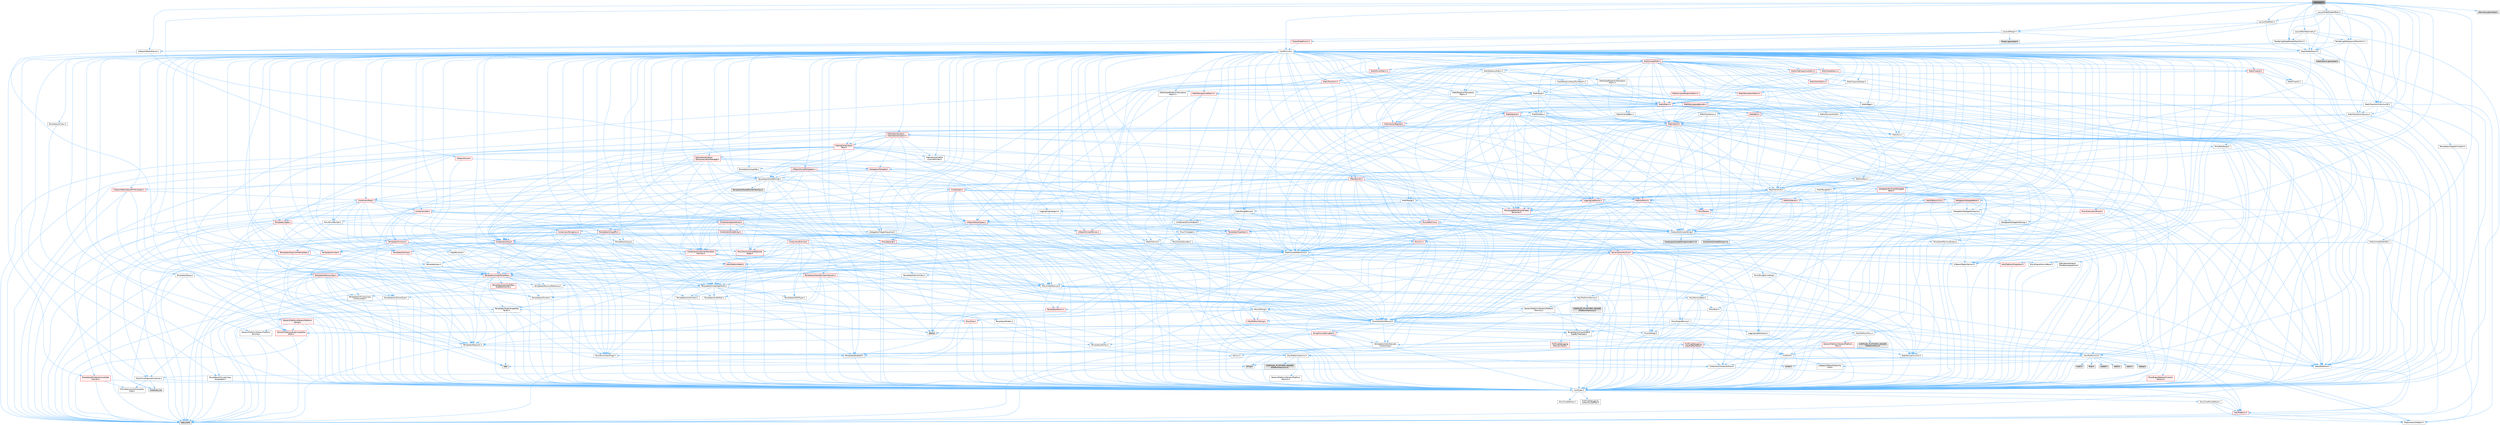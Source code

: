 digraph "Geometry.h"
{
 // INTERACTIVE_SVG=YES
 // LATEX_PDF_SIZE
  bgcolor="transparent";
  edge [fontname=Helvetica,fontsize=10,labelfontname=Helvetica,labelfontsize=10];
  node [fontname=Helvetica,fontsize=10,shape=box,height=0.2,width=0.4];
  Node1 [id="Node000001",label="Geometry.h",height=0.2,width=0.4,color="gray40", fillcolor="grey60", style="filled", fontcolor="black",tooltip=" "];
  Node1 -> Node2 [id="edge1_Node000001_Node000002",color="steelblue1",style="solid",tooltip=" "];
  Node2 [id="Node000002",label="Containers/UnrealString.h",height=0.2,width=0.4,color="grey40", fillcolor="white", style="filled",URL="$d5/dba/UnrealString_8h.html",tooltip=" "];
  Node2 -> Node3 [id="edge2_Node000002_Node000003",color="steelblue1",style="solid",tooltip=" "];
  Node3 [id="Node000003",label="Containers/UnrealStringIncludes.h.inl",height=0.2,width=0.4,color="grey60", fillcolor="#E0E0E0", style="filled",tooltip=" "];
  Node2 -> Node4 [id="edge3_Node000002_Node000004",color="steelblue1",style="solid",tooltip=" "];
  Node4 [id="Node000004",label="Containers/UnrealString.h.inl",height=0.2,width=0.4,color="grey60", fillcolor="#E0E0E0", style="filled",tooltip=" "];
  Node2 -> Node5 [id="edge4_Node000002_Node000005",color="steelblue1",style="solid",tooltip=" "];
  Node5 [id="Node000005",label="Misc/StringFormatArg.h",height=0.2,width=0.4,color="grey40", fillcolor="white", style="filled",URL="$d2/d16/StringFormatArg_8h.html",tooltip=" "];
  Node5 -> Node6 [id="edge5_Node000005_Node000006",color="steelblue1",style="solid",tooltip=" "];
  Node6 [id="Node000006",label="Containers/ContainersFwd.h",height=0.2,width=0.4,color="grey40", fillcolor="white", style="filled",URL="$d4/d0a/ContainersFwd_8h.html",tooltip=" "];
  Node6 -> Node7 [id="edge6_Node000006_Node000007",color="steelblue1",style="solid",tooltip=" "];
  Node7 [id="Node000007",label="HAL/Platform.h",height=0.2,width=0.4,color="red", fillcolor="#FFF0F0", style="filled",URL="$d9/dd0/Platform_8h.html",tooltip=" "];
  Node7 -> Node10 [id="edge7_Node000007_Node000010",color="steelblue1",style="solid",tooltip=" "];
  Node10 [id="Node000010",label="type_traits",height=0.2,width=0.4,color="grey60", fillcolor="#E0E0E0", style="filled",tooltip=" "];
  Node7 -> Node11 [id="edge8_Node000007_Node000011",color="steelblue1",style="solid",tooltip=" "];
  Node11 [id="Node000011",label="PreprocessorHelpers.h",height=0.2,width=0.4,color="grey40", fillcolor="white", style="filled",URL="$db/ddb/PreprocessorHelpers_8h.html",tooltip=" "];
  Node6 -> Node17 [id="edge9_Node000006_Node000017",color="steelblue1",style="solid",tooltip=" "];
  Node17 [id="Node000017",label="CoreTypes.h",height=0.2,width=0.4,color="grey40", fillcolor="white", style="filled",URL="$dc/dec/CoreTypes_8h.html",tooltip=" "];
  Node17 -> Node7 [id="edge10_Node000017_Node000007",color="steelblue1",style="solid",tooltip=" "];
  Node17 -> Node18 [id="edge11_Node000017_Node000018",color="steelblue1",style="solid",tooltip=" "];
  Node18 [id="Node000018",label="ProfilingDebugging\l/UMemoryDefines.h",height=0.2,width=0.4,color="grey40", fillcolor="white", style="filled",URL="$d2/da2/UMemoryDefines_8h.html",tooltip=" "];
  Node17 -> Node19 [id="edge12_Node000017_Node000019",color="steelblue1",style="solid",tooltip=" "];
  Node19 [id="Node000019",label="Misc/CoreMiscDefines.h",height=0.2,width=0.4,color="grey40", fillcolor="white", style="filled",URL="$da/d38/CoreMiscDefines_8h.html",tooltip=" "];
  Node19 -> Node7 [id="edge13_Node000019_Node000007",color="steelblue1",style="solid",tooltip=" "];
  Node19 -> Node11 [id="edge14_Node000019_Node000011",color="steelblue1",style="solid",tooltip=" "];
  Node17 -> Node20 [id="edge15_Node000017_Node000020",color="steelblue1",style="solid",tooltip=" "];
  Node20 [id="Node000020",label="Misc/CoreDefines.h",height=0.2,width=0.4,color="grey40", fillcolor="white", style="filled",URL="$d3/dd2/CoreDefines_8h.html",tooltip=" "];
  Node6 -> Node21 [id="edge16_Node000006_Node000021",color="steelblue1",style="solid",tooltip=" "];
  Node21 [id="Node000021",label="Traits/IsContiguousContainer.h",height=0.2,width=0.4,color="grey40", fillcolor="white", style="filled",URL="$d5/d3c/IsContiguousContainer_8h.html",tooltip=" "];
  Node21 -> Node17 [id="edge17_Node000021_Node000017",color="steelblue1",style="solid",tooltip=" "];
  Node21 -> Node22 [id="edge18_Node000021_Node000022",color="steelblue1",style="solid",tooltip=" "];
  Node22 [id="Node000022",label="Misc/StaticAssertComplete\lType.h",height=0.2,width=0.4,color="grey40", fillcolor="white", style="filled",URL="$d5/d4e/StaticAssertCompleteType_8h.html",tooltip=" "];
  Node21 -> Node23 [id="edge19_Node000021_Node000023",color="steelblue1",style="solid",tooltip=" "];
  Node23 [id="Node000023",label="initializer_list",height=0.2,width=0.4,color="grey60", fillcolor="#E0E0E0", style="filled",tooltip=" "];
  Node1 -> Node24 [id="edge20_Node000001_Node000024",color="steelblue1",style="solid",tooltip=" "];
  Node24 [id="Node000024",label="CoreMinimal.h",height=0.2,width=0.4,color="grey40", fillcolor="white", style="filled",URL="$d7/d67/CoreMinimal_8h.html",tooltip=" "];
  Node24 -> Node17 [id="edge21_Node000024_Node000017",color="steelblue1",style="solid",tooltip=" "];
  Node24 -> Node25 [id="edge22_Node000024_Node000025",color="steelblue1",style="solid",tooltip=" "];
  Node25 [id="Node000025",label="CoreFwd.h",height=0.2,width=0.4,color="grey40", fillcolor="white", style="filled",URL="$d1/d1e/CoreFwd_8h.html",tooltip=" "];
  Node25 -> Node17 [id="edge23_Node000025_Node000017",color="steelblue1",style="solid",tooltip=" "];
  Node25 -> Node6 [id="edge24_Node000025_Node000006",color="steelblue1",style="solid",tooltip=" "];
  Node25 -> Node26 [id="edge25_Node000025_Node000026",color="steelblue1",style="solid",tooltip=" "];
  Node26 [id="Node000026",label="Math/MathFwd.h",height=0.2,width=0.4,color="grey40", fillcolor="white", style="filled",URL="$d2/d10/MathFwd_8h.html",tooltip=" "];
  Node26 -> Node7 [id="edge26_Node000026_Node000007",color="steelblue1",style="solid",tooltip=" "];
  Node25 -> Node27 [id="edge27_Node000025_Node000027",color="steelblue1",style="solid",tooltip=" "];
  Node27 [id="Node000027",label="UObject/UObjectHierarchy\lFwd.h",height=0.2,width=0.4,color="grey40", fillcolor="white", style="filled",URL="$d3/d13/UObjectHierarchyFwd_8h.html",tooltip=" "];
  Node24 -> Node27 [id="edge28_Node000024_Node000027",color="steelblue1",style="solid",tooltip=" "];
  Node24 -> Node6 [id="edge29_Node000024_Node000006",color="steelblue1",style="solid",tooltip=" "];
  Node24 -> Node28 [id="edge30_Node000024_Node000028",color="steelblue1",style="solid",tooltip=" "];
  Node28 [id="Node000028",label="Misc/VarArgs.h",height=0.2,width=0.4,color="grey40", fillcolor="white", style="filled",URL="$d5/d6f/VarArgs_8h.html",tooltip=" "];
  Node28 -> Node17 [id="edge31_Node000028_Node000017",color="steelblue1",style="solid",tooltip=" "];
  Node24 -> Node29 [id="edge32_Node000024_Node000029",color="steelblue1",style="solid",tooltip=" "];
  Node29 [id="Node000029",label="Logging/LogVerbosity.h",height=0.2,width=0.4,color="grey40", fillcolor="white", style="filled",URL="$d2/d8f/LogVerbosity_8h.html",tooltip=" "];
  Node29 -> Node17 [id="edge33_Node000029_Node000017",color="steelblue1",style="solid",tooltip=" "];
  Node24 -> Node30 [id="edge34_Node000024_Node000030",color="steelblue1",style="solid",tooltip=" "];
  Node30 [id="Node000030",label="Misc/OutputDevice.h",height=0.2,width=0.4,color="grey40", fillcolor="white", style="filled",URL="$d7/d32/OutputDevice_8h.html",tooltip=" "];
  Node30 -> Node25 [id="edge35_Node000030_Node000025",color="steelblue1",style="solid",tooltip=" "];
  Node30 -> Node17 [id="edge36_Node000030_Node000017",color="steelblue1",style="solid",tooltip=" "];
  Node30 -> Node29 [id="edge37_Node000030_Node000029",color="steelblue1",style="solid",tooltip=" "];
  Node30 -> Node28 [id="edge38_Node000030_Node000028",color="steelblue1",style="solid",tooltip=" "];
  Node30 -> Node31 [id="edge39_Node000030_Node000031",color="steelblue1",style="solid",tooltip=" "];
  Node31 [id="Node000031",label="Templates/IsArrayOrRefOf\lTypeByPredicate.h",height=0.2,width=0.4,color="grey40", fillcolor="white", style="filled",URL="$d6/da1/IsArrayOrRefOfTypeByPredicate_8h.html",tooltip=" "];
  Node31 -> Node17 [id="edge40_Node000031_Node000017",color="steelblue1",style="solid",tooltip=" "];
  Node30 -> Node32 [id="edge41_Node000030_Node000032",color="steelblue1",style="solid",tooltip=" "];
  Node32 [id="Node000032",label="Templates/IsValidVariadic\lFunctionArg.h",height=0.2,width=0.4,color="grey40", fillcolor="white", style="filled",URL="$d0/dc8/IsValidVariadicFunctionArg_8h.html",tooltip=" "];
  Node32 -> Node17 [id="edge42_Node000032_Node000017",color="steelblue1",style="solid",tooltip=" "];
  Node32 -> Node33 [id="edge43_Node000032_Node000033",color="steelblue1",style="solid",tooltip=" "];
  Node33 [id="Node000033",label="IsEnum.h",height=0.2,width=0.4,color="grey40", fillcolor="white", style="filled",URL="$d4/de5/IsEnum_8h.html",tooltip=" "];
  Node32 -> Node10 [id="edge44_Node000032_Node000010",color="steelblue1",style="solid",tooltip=" "];
  Node30 -> Node34 [id="edge45_Node000030_Node000034",color="steelblue1",style="solid",tooltip=" "];
  Node34 [id="Node000034",label="Traits/IsCharEncodingCompatible\lWith.h",height=0.2,width=0.4,color="red", fillcolor="#FFF0F0", style="filled",URL="$df/dd1/IsCharEncodingCompatibleWith_8h.html",tooltip=" "];
  Node34 -> Node10 [id="edge46_Node000034_Node000010",color="steelblue1",style="solid",tooltip=" "];
  Node24 -> Node36 [id="edge47_Node000024_Node000036",color="steelblue1",style="solid",tooltip=" "];
  Node36 [id="Node000036",label="HAL/PlatformCrt.h",height=0.2,width=0.4,color="grey40", fillcolor="white", style="filled",URL="$d8/d75/PlatformCrt_8h.html",tooltip=" "];
  Node36 -> Node37 [id="edge48_Node000036_Node000037",color="steelblue1",style="solid",tooltip=" "];
  Node37 [id="Node000037",label="new",height=0.2,width=0.4,color="grey60", fillcolor="#E0E0E0", style="filled",tooltip=" "];
  Node36 -> Node38 [id="edge49_Node000036_Node000038",color="steelblue1",style="solid",tooltip=" "];
  Node38 [id="Node000038",label="wchar.h",height=0.2,width=0.4,color="grey60", fillcolor="#E0E0E0", style="filled",tooltip=" "];
  Node36 -> Node39 [id="edge50_Node000036_Node000039",color="steelblue1",style="solid",tooltip=" "];
  Node39 [id="Node000039",label="stddef.h",height=0.2,width=0.4,color="grey60", fillcolor="#E0E0E0", style="filled",tooltip=" "];
  Node36 -> Node40 [id="edge51_Node000036_Node000040",color="steelblue1",style="solid",tooltip=" "];
  Node40 [id="Node000040",label="stdlib.h",height=0.2,width=0.4,color="grey60", fillcolor="#E0E0E0", style="filled",tooltip=" "];
  Node36 -> Node41 [id="edge52_Node000036_Node000041",color="steelblue1",style="solid",tooltip=" "];
  Node41 [id="Node000041",label="stdio.h",height=0.2,width=0.4,color="grey60", fillcolor="#E0E0E0", style="filled",tooltip=" "];
  Node36 -> Node42 [id="edge53_Node000036_Node000042",color="steelblue1",style="solid",tooltip=" "];
  Node42 [id="Node000042",label="stdarg.h",height=0.2,width=0.4,color="grey60", fillcolor="#E0E0E0", style="filled",tooltip=" "];
  Node36 -> Node43 [id="edge54_Node000036_Node000043",color="steelblue1",style="solid",tooltip=" "];
  Node43 [id="Node000043",label="math.h",height=0.2,width=0.4,color="grey60", fillcolor="#E0E0E0", style="filled",tooltip=" "];
  Node36 -> Node44 [id="edge55_Node000036_Node000044",color="steelblue1",style="solid",tooltip=" "];
  Node44 [id="Node000044",label="float.h",height=0.2,width=0.4,color="grey60", fillcolor="#E0E0E0", style="filled",tooltip=" "];
  Node36 -> Node45 [id="edge56_Node000036_Node000045",color="steelblue1",style="solid",tooltip=" "];
  Node45 [id="Node000045",label="string.h",height=0.2,width=0.4,color="grey60", fillcolor="#E0E0E0", style="filled",tooltip=" "];
  Node24 -> Node46 [id="edge57_Node000024_Node000046",color="steelblue1",style="solid",tooltip=" "];
  Node46 [id="Node000046",label="HAL/PlatformMisc.h",height=0.2,width=0.4,color="grey40", fillcolor="white", style="filled",URL="$d0/df5/PlatformMisc_8h.html",tooltip=" "];
  Node46 -> Node17 [id="edge58_Node000046_Node000017",color="steelblue1",style="solid",tooltip=" "];
  Node46 -> Node47 [id="edge59_Node000046_Node000047",color="steelblue1",style="solid",tooltip=" "];
  Node47 [id="Node000047",label="GenericPlatform/GenericPlatform\lMisc.h",height=0.2,width=0.4,color="red", fillcolor="#FFF0F0", style="filled",URL="$db/d9a/GenericPlatformMisc_8h.html",tooltip=" "];
  Node47 -> Node25 [id="edge60_Node000047_Node000025",color="steelblue1",style="solid",tooltip=" "];
  Node47 -> Node17 [id="edge61_Node000047_Node000017",color="steelblue1",style="solid",tooltip=" "];
  Node47 -> Node36 [id="edge62_Node000047_Node000036",color="steelblue1",style="solid",tooltip=" "];
  Node47 -> Node51 [id="edge63_Node000047_Node000051",color="steelblue1",style="solid",tooltip=" "];
  Node51 [id="Node000051",label="Math/NumericLimits.h",height=0.2,width=0.4,color="grey40", fillcolor="white", style="filled",URL="$df/d1b/NumericLimits_8h.html",tooltip=" "];
  Node51 -> Node17 [id="edge64_Node000051_Node000017",color="steelblue1",style="solid",tooltip=" "];
  Node47 -> Node53 [id="edge65_Node000047_Node000053",color="steelblue1",style="solid",tooltip=" "];
  Node53 [id="Node000053",label="Misc/EnumClassFlags.h",height=0.2,width=0.4,color="grey40", fillcolor="white", style="filled",URL="$d8/de7/EnumClassFlags_8h.html",tooltip=" "];
  Node46 -> Node56 [id="edge66_Node000046_Node000056",color="steelblue1",style="solid",tooltip=" "];
  Node56 [id="Node000056",label="COMPILED_PLATFORM_HEADER\l(PlatformMisc.h)",height=0.2,width=0.4,color="grey60", fillcolor="#E0E0E0", style="filled",tooltip=" "];
  Node46 -> Node57 [id="edge67_Node000046_Node000057",color="steelblue1",style="solid",tooltip=" "];
  Node57 [id="Node000057",label="ProfilingDebugging\l/CpuProfilerTrace.h",height=0.2,width=0.4,color="red", fillcolor="#FFF0F0", style="filled",URL="$da/dcb/CpuProfilerTrace_8h.html",tooltip=" "];
  Node57 -> Node17 [id="edge68_Node000057_Node000017",color="steelblue1",style="solid",tooltip=" "];
  Node57 -> Node6 [id="edge69_Node000057_Node000006",color="steelblue1",style="solid",tooltip=" "];
  Node57 -> Node58 [id="edge70_Node000057_Node000058",color="steelblue1",style="solid",tooltip=" "];
  Node58 [id="Node000058",label="HAL/PlatformAtomics.h",height=0.2,width=0.4,color="grey40", fillcolor="white", style="filled",URL="$d3/d36/PlatformAtomics_8h.html",tooltip=" "];
  Node58 -> Node17 [id="edge71_Node000058_Node000017",color="steelblue1",style="solid",tooltip=" "];
  Node58 -> Node59 [id="edge72_Node000058_Node000059",color="steelblue1",style="solid",tooltip=" "];
  Node59 [id="Node000059",label="GenericPlatform/GenericPlatform\lAtomics.h",height=0.2,width=0.4,color="grey40", fillcolor="white", style="filled",URL="$da/d72/GenericPlatformAtomics_8h.html",tooltip=" "];
  Node59 -> Node17 [id="edge73_Node000059_Node000017",color="steelblue1",style="solid",tooltip=" "];
  Node58 -> Node60 [id="edge74_Node000058_Node000060",color="steelblue1",style="solid",tooltip=" "];
  Node60 [id="Node000060",label="COMPILED_PLATFORM_HEADER\l(PlatformAtomics.h)",height=0.2,width=0.4,color="grey60", fillcolor="#E0E0E0", style="filled",tooltip=" "];
  Node57 -> Node11 [id="edge75_Node000057_Node000011",color="steelblue1",style="solid",tooltip=" "];
  Node24 -> Node65 [id="edge76_Node000024_Node000065",color="steelblue1",style="solid",tooltip=" "];
  Node65 [id="Node000065",label="Misc/AssertionMacros.h",height=0.2,width=0.4,color="grey40", fillcolor="white", style="filled",URL="$d0/dfa/AssertionMacros_8h.html",tooltip=" "];
  Node65 -> Node17 [id="edge77_Node000065_Node000017",color="steelblue1",style="solid",tooltip=" "];
  Node65 -> Node7 [id="edge78_Node000065_Node000007",color="steelblue1",style="solid",tooltip=" "];
  Node65 -> Node46 [id="edge79_Node000065_Node000046",color="steelblue1",style="solid",tooltip=" "];
  Node65 -> Node11 [id="edge80_Node000065_Node000011",color="steelblue1",style="solid",tooltip=" "];
  Node65 -> Node66 [id="edge81_Node000065_Node000066",color="steelblue1",style="solid",tooltip=" "];
  Node66 [id="Node000066",label="Templates/EnableIf.h",height=0.2,width=0.4,color="grey40", fillcolor="white", style="filled",URL="$d7/d60/EnableIf_8h.html",tooltip=" "];
  Node66 -> Node17 [id="edge82_Node000066_Node000017",color="steelblue1",style="solid",tooltip=" "];
  Node65 -> Node31 [id="edge83_Node000065_Node000031",color="steelblue1",style="solid",tooltip=" "];
  Node65 -> Node32 [id="edge84_Node000065_Node000032",color="steelblue1",style="solid",tooltip=" "];
  Node65 -> Node34 [id="edge85_Node000065_Node000034",color="steelblue1",style="solid",tooltip=" "];
  Node65 -> Node28 [id="edge86_Node000065_Node000028",color="steelblue1",style="solid",tooltip=" "];
  Node65 -> Node67 [id="edge87_Node000065_Node000067",color="steelblue1",style="solid",tooltip=" "];
  Node67 [id="Node000067",label="String/FormatStringSan.h",height=0.2,width=0.4,color="red", fillcolor="#FFF0F0", style="filled",URL="$d3/d8b/FormatStringSan_8h.html",tooltip=" "];
  Node67 -> Node10 [id="edge88_Node000067_Node000010",color="steelblue1",style="solid",tooltip=" "];
  Node67 -> Node17 [id="edge89_Node000067_Node000017",color="steelblue1",style="solid",tooltip=" "];
  Node67 -> Node68 [id="edge90_Node000067_Node000068",color="steelblue1",style="solid",tooltip=" "];
  Node68 [id="Node000068",label="Templates/Requires.h",height=0.2,width=0.4,color="grey40", fillcolor="white", style="filled",URL="$dc/d96/Requires_8h.html",tooltip=" "];
  Node68 -> Node66 [id="edge91_Node000068_Node000066",color="steelblue1",style="solid",tooltip=" "];
  Node68 -> Node10 [id="edge92_Node000068_Node000010",color="steelblue1",style="solid",tooltip=" "];
  Node67 -> Node69 [id="edge93_Node000067_Node000069",color="steelblue1",style="solid",tooltip=" "];
  Node69 [id="Node000069",label="Templates/Identity.h",height=0.2,width=0.4,color="grey40", fillcolor="white", style="filled",URL="$d0/dd5/Identity_8h.html",tooltip=" "];
  Node67 -> Node32 [id="edge94_Node000067_Node000032",color="steelblue1",style="solid",tooltip=" "];
  Node67 -> Node6 [id="edge95_Node000067_Node000006",color="steelblue1",style="solid",tooltip=" "];
  Node65 -> Node73 [id="edge96_Node000065_Node000073",color="steelblue1",style="solid",tooltip=" "];
  Node73 [id="Node000073",label="atomic",height=0.2,width=0.4,color="grey60", fillcolor="#E0E0E0", style="filled",tooltip=" "];
  Node24 -> Node74 [id="edge97_Node000024_Node000074",color="steelblue1",style="solid",tooltip=" "];
  Node74 [id="Node000074",label="Templates/IsPointer.h",height=0.2,width=0.4,color="grey40", fillcolor="white", style="filled",URL="$d7/d05/IsPointer_8h.html",tooltip=" "];
  Node74 -> Node17 [id="edge98_Node000074_Node000017",color="steelblue1",style="solid",tooltip=" "];
  Node24 -> Node75 [id="edge99_Node000024_Node000075",color="steelblue1",style="solid",tooltip=" "];
  Node75 [id="Node000075",label="HAL/PlatformMemory.h",height=0.2,width=0.4,color="grey40", fillcolor="white", style="filled",URL="$de/d68/PlatformMemory_8h.html",tooltip=" "];
  Node75 -> Node17 [id="edge100_Node000075_Node000017",color="steelblue1",style="solid",tooltip=" "];
  Node75 -> Node76 [id="edge101_Node000075_Node000076",color="steelblue1",style="solid",tooltip=" "];
  Node76 [id="Node000076",label="GenericPlatform/GenericPlatform\lMemory.h",height=0.2,width=0.4,color="grey40", fillcolor="white", style="filled",URL="$dd/d22/GenericPlatformMemory_8h.html",tooltip=" "];
  Node76 -> Node25 [id="edge102_Node000076_Node000025",color="steelblue1",style="solid",tooltip=" "];
  Node76 -> Node17 [id="edge103_Node000076_Node000017",color="steelblue1",style="solid",tooltip=" "];
  Node76 -> Node77 [id="edge104_Node000076_Node000077",color="steelblue1",style="solid",tooltip=" "];
  Node77 [id="Node000077",label="HAL/PlatformString.h",height=0.2,width=0.4,color="red", fillcolor="#FFF0F0", style="filled",URL="$db/db5/PlatformString_8h.html",tooltip=" "];
  Node77 -> Node17 [id="edge105_Node000077_Node000017",color="steelblue1",style="solid",tooltip=" "];
  Node76 -> Node45 [id="edge106_Node000076_Node000045",color="steelblue1",style="solid",tooltip=" "];
  Node76 -> Node38 [id="edge107_Node000076_Node000038",color="steelblue1",style="solid",tooltip=" "];
  Node75 -> Node79 [id="edge108_Node000075_Node000079",color="steelblue1",style="solid",tooltip=" "];
  Node79 [id="Node000079",label="COMPILED_PLATFORM_HEADER\l(PlatformMemory.h)",height=0.2,width=0.4,color="grey60", fillcolor="#E0E0E0", style="filled",tooltip=" "];
  Node24 -> Node58 [id="edge109_Node000024_Node000058",color="steelblue1",style="solid",tooltip=" "];
  Node24 -> Node80 [id="edge110_Node000024_Node000080",color="steelblue1",style="solid",tooltip=" "];
  Node80 [id="Node000080",label="Misc/Exec.h",height=0.2,width=0.4,color="grey40", fillcolor="white", style="filled",URL="$de/ddb/Exec_8h.html",tooltip=" "];
  Node80 -> Node17 [id="edge111_Node000080_Node000017",color="steelblue1",style="solid",tooltip=" "];
  Node80 -> Node65 [id="edge112_Node000080_Node000065",color="steelblue1",style="solid",tooltip=" "];
  Node24 -> Node81 [id="edge113_Node000024_Node000081",color="steelblue1",style="solid",tooltip=" "];
  Node81 [id="Node000081",label="HAL/MemoryBase.h",height=0.2,width=0.4,color="grey40", fillcolor="white", style="filled",URL="$d6/d9f/MemoryBase_8h.html",tooltip=" "];
  Node81 -> Node17 [id="edge114_Node000081_Node000017",color="steelblue1",style="solid",tooltip=" "];
  Node81 -> Node58 [id="edge115_Node000081_Node000058",color="steelblue1",style="solid",tooltip=" "];
  Node81 -> Node36 [id="edge116_Node000081_Node000036",color="steelblue1",style="solid",tooltip=" "];
  Node81 -> Node80 [id="edge117_Node000081_Node000080",color="steelblue1",style="solid",tooltip=" "];
  Node81 -> Node30 [id="edge118_Node000081_Node000030",color="steelblue1",style="solid",tooltip=" "];
  Node81 -> Node82 [id="edge119_Node000081_Node000082",color="steelblue1",style="solid",tooltip=" "];
  Node82 [id="Node000082",label="Templates/Atomic.h",height=0.2,width=0.4,color="red", fillcolor="#FFF0F0", style="filled",URL="$d3/d91/Atomic_8h.html",tooltip=" "];
  Node82 -> Node73 [id="edge120_Node000082_Node000073",color="steelblue1",style="solid",tooltip=" "];
  Node24 -> Node91 [id="edge121_Node000024_Node000091",color="steelblue1",style="solid",tooltip=" "];
  Node91 [id="Node000091",label="HAL/UnrealMemory.h",height=0.2,width=0.4,color="grey40", fillcolor="white", style="filled",URL="$d9/d96/UnrealMemory_8h.html",tooltip=" "];
  Node91 -> Node17 [id="edge122_Node000091_Node000017",color="steelblue1",style="solid",tooltip=" "];
  Node91 -> Node76 [id="edge123_Node000091_Node000076",color="steelblue1",style="solid",tooltip=" "];
  Node91 -> Node81 [id="edge124_Node000091_Node000081",color="steelblue1",style="solid",tooltip=" "];
  Node91 -> Node75 [id="edge125_Node000091_Node000075",color="steelblue1",style="solid",tooltip=" "];
  Node91 -> Node92 [id="edge126_Node000091_Node000092",color="steelblue1",style="solid",tooltip=" "];
  Node92 [id="Node000092",label="ProfilingDebugging\l/MemoryTrace.h",height=0.2,width=0.4,color="red", fillcolor="#FFF0F0", style="filled",URL="$da/dd7/MemoryTrace_8h.html",tooltip=" "];
  Node92 -> Node7 [id="edge127_Node000092_Node000007",color="steelblue1",style="solid",tooltip=" "];
  Node92 -> Node53 [id="edge128_Node000092_Node000053",color="steelblue1",style="solid",tooltip=" "];
  Node91 -> Node74 [id="edge129_Node000091_Node000074",color="steelblue1",style="solid",tooltip=" "];
  Node24 -> Node93 [id="edge130_Node000024_Node000093",color="steelblue1",style="solid",tooltip=" "];
  Node93 [id="Node000093",label="Templates/IsArithmetic.h",height=0.2,width=0.4,color="grey40", fillcolor="white", style="filled",URL="$d2/d5d/IsArithmetic_8h.html",tooltip=" "];
  Node93 -> Node17 [id="edge131_Node000093_Node000017",color="steelblue1",style="solid",tooltip=" "];
  Node24 -> Node87 [id="edge132_Node000024_Node000087",color="steelblue1",style="solid",tooltip=" "];
  Node87 [id="Node000087",label="Templates/AndOrNot.h",height=0.2,width=0.4,color="grey40", fillcolor="white", style="filled",URL="$db/d0a/AndOrNot_8h.html",tooltip=" "];
  Node87 -> Node17 [id="edge133_Node000087_Node000017",color="steelblue1",style="solid",tooltip=" "];
  Node24 -> Node94 [id="edge134_Node000024_Node000094",color="steelblue1",style="solid",tooltip=" "];
  Node94 [id="Node000094",label="Templates/IsPODType.h",height=0.2,width=0.4,color="grey40", fillcolor="white", style="filled",URL="$d7/db1/IsPODType_8h.html",tooltip=" "];
  Node94 -> Node17 [id="edge135_Node000094_Node000017",color="steelblue1",style="solid",tooltip=" "];
  Node24 -> Node95 [id="edge136_Node000024_Node000095",color="steelblue1",style="solid",tooltip=" "];
  Node95 [id="Node000095",label="Templates/IsUECoreType.h",height=0.2,width=0.4,color="grey40", fillcolor="white", style="filled",URL="$d1/db8/IsUECoreType_8h.html",tooltip=" "];
  Node95 -> Node17 [id="edge137_Node000095_Node000017",color="steelblue1",style="solid",tooltip=" "];
  Node95 -> Node10 [id="edge138_Node000095_Node000010",color="steelblue1",style="solid",tooltip=" "];
  Node24 -> Node88 [id="edge139_Node000024_Node000088",color="steelblue1",style="solid",tooltip=" "];
  Node88 [id="Node000088",label="Templates/IsTriviallyCopy\lConstructible.h",height=0.2,width=0.4,color="grey40", fillcolor="white", style="filled",URL="$d3/d78/IsTriviallyCopyConstructible_8h.html",tooltip=" "];
  Node88 -> Node17 [id="edge140_Node000088_Node000017",color="steelblue1",style="solid",tooltip=" "];
  Node88 -> Node10 [id="edge141_Node000088_Node000010",color="steelblue1",style="solid",tooltip=" "];
  Node24 -> Node96 [id="edge142_Node000024_Node000096",color="steelblue1",style="solid",tooltip=" "];
  Node96 [id="Node000096",label="Templates/UnrealTypeTraits.h",height=0.2,width=0.4,color="grey40", fillcolor="white", style="filled",URL="$d2/d2d/UnrealTypeTraits_8h.html",tooltip=" "];
  Node96 -> Node17 [id="edge143_Node000096_Node000017",color="steelblue1",style="solid",tooltip=" "];
  Node96 -> Node74 [id="edge144_Node000096_Node000074",color="steelblue1",style="solid",tooltip=" "];
  Node96 -> Node65 [id="edge145_Node000096_Node000065",color="steelblue1",style="solid",tooltip=" "];
  Node96 -> Node87 [id="edge146_Node000096_Node000087",color="steelblue1",style="solid",tooltip=" "];
  Node96 -> Node66 [id="edge147_Node000096_Node000066",color="steelblue1",style="solid",tooltip=" "];
  Node96 -> Node93 [id="edge148_Node000096_Node000093",color="steelblue1",style="solid",tooltip=" "];
  Node96 -> Node33 [id="edge149_Node000096_Node000033",color="steelblue1",style="solid",tooltip=" "];
  Node96 -> Node97 [id="edge150_Node000096_Node000097",color="steelblue1",style="solid",tooltip=" "];
  Node97 [id="Node000097",label="Templates/Models.h",height=0.2,width=0.4,color="grey40", fillcolor="white", style="filled",URL="$d3/d0c/Models_8h.html",tooltip=" "];
  Node97 -> Node69 [id="edge151_Node000097_Node000069",color="steelblue1",style="solid",tooltip=" "];
  Node96 -> Node94 [id="edge152_Node000096_Node000094",color="steelblue1",style="solid",tooltip=" "];
  Node96 -> Node95 [id="edge153_Node000096_Node000095",color="steelblue1",style="solid",tooltip=" "];
  Node96 -> Node88 [id="edge154_Node000096_Node000088",color="steelblue1",style="solid",tooltip=" "];
  Node24 -> Node66 [id="edge155_Node000024_Node000066",color="steelblue1",style="solid",tooltip=" "];
  Node24 -> Node98 [id="edge156_Node000024_Node000098",color="steelblue1",style="solid",tooltip=" "];
  Node98 [id="Node000098",label="Templates/RemoveReference.h",height=0.2,width=0.4,color="grey40", fillcolor="white", style="filled",URL="$da/dbe/RemoveReference_8h.html",tooltip=" "];
  Node98 -> Node17 [id="edge157_Node000098_Node000017",color="steelblue1",style="solid",tooltip=" "];
  Node24 -> Node99 [id="edge158_Node000024_Node000099",color="steelblue1",style="solid",tooltip=" "];
  Node99 [id="Node000099",label="Templates/IntegralConstant.h",height=0.2,width=0.4,color="grey40", fillcolor="white", style="filled",URL="$db/d1b/IntegralConstant_8h.html",tooltip=" "];
  Node99 -> Node17 [id="edge159_Node000099_Node000017",color="steelblue1",style="solid",tooltip=" "];
  Node24 -> Node100 [id="edge160_Node000024_Node000100",color="steelblue1",style="solid",tooltip=" "];
  Node100 [id="Node000100",label="Templates/IsClass.h",height=0.2,width=0.4,color="grey40", fillcolor="white", style="filled",URL="$db/dcb/IsClass_8h.html",tooltip=" "];
  Node100 -> Node17 [id="edge161_Node000100_Node000017",color="steelblue1",style="solid",tooltip=" "];
  Node24 -> Node101 [id="edge162_Node000024_Node000101",color="steelblue1",style="solid",tooltip=" "];
  Node101 [id="Node000101",label="Templates/TypeCompatible\lBytes.h",height=0.2,width=0.4,color="grey40", fillcolor="white", style="filled",URL="$df/d0a/TypeCompatibleBytes_8h.html",tooltip=" "];
  Node101 -> Node17 [id="edge163_Node000101_Node000017",color="steelblue1",style="solid",tooltip=" "];
  Node101 -> Node45 [id="edge164_Node000101_Node000045",color="steelblue1",style="solid",tooltip=" "];
  Node101 -> Node37 [id="edge165_Node000101_Node000037",color="steelblue1",style="solid",tooltip=" "];
  Node101 -> Node10 [id="edge166_Node000101_Node000010",color="steelblue1",style="solid",tooltip=" "];
  Node24 -> Node21 [id="edge167_Node000024_Node000021",color="steelblue1",style="solid",tooltip=" "];
  Node24 -> Node102 [id="edge168_Node000024_Node000102",color="steelblue1",style="solid",tooltip=" "];
  Node102 [id="Node000102",label="Templates/UnrealTemplate.h",height=0.2,width=0.4,color="red", fillcolor="#FFF0F0", style="filled",URL="$d4/d24/UnrealTemplate_8h.html",tooltip=" "];
  Node102 -> Node17 [id="edge169_Node000102_Node000017",color="steelblue1",style="solid",tooltip=" "];
  Node102 -> Node74 [id="edge170_Node000102_Node000074",color="steelblue1",style="solid",tooltip=" "];
  Node102 -> Node91 [id="edge171_Node000102_Node000091",color="steelblue1",style="solid",tooltip=" "];
  Node102 -> Node103 [id="edge172_Node000102_Node000103",color="steelblue1",style="solid",tooltip=" "];
  Node103 [id="Node000103",label="Templates/CopyQualifiers\lAndRefsFromTo.h",height=0.2,width=0.4,color="red", fillcolor="#FFF0F0", style="filled",URL="$d3/db3/CopyQualifiersAndRefsFromTo_8h.html",tooltip=" "];
  Node102 -> Node96 [id="edge173_Node000102_Node000096",color="steelblue1",style="solid",tooltip=" "];
  Node102 -> Node98 [id="edge174_Node000102_Node000098",color="steelblue1",style="solid",tooltip=" "];
  Node102 -> Node68 [id="edge175_Node000102_Node000068",color="steelblue1",style="solid",tooltip=" "];
  Node102 -> Node101 [id="edge176_Node000102_Node000101",color="steelblue1",style="solid",tooltip=" "];
  Node102 -> Node69 [id="edge177_Node000102_Node000069",color="steelblue1",style="solid",tooltip=" "];
  Node102 -> Node21 [id="edge178_Node000102_Node000021",color="steelblue1",style="solid",tooltip=" "];
  Node102 -> Node10 [id="edge179_Node000102_Node000010",color="steelblue1",style="solid",tooltip=" "];
  Node24 -> Node51 [id="edge180_Node000024_Node000051",color="steelblue1",style="solid",tooltip=" "];
  Node24 -> Node106 [id="edge181_Node000024_Node000106",color="steelblue1",style="solid",tooltip=" "];
  Node106 [id="Node000106",label="HAL/PlatformMath.h",height=0.2,width=0.4,color="red", fillcolor="#FFF0F0", style="filled",URL="$dc/d53/PlatformMath_8h.html",tooltip=" "];
  Node106 -> Node17 [id="edge182_Node000106_Node000017",color="steelblue1",style="solid",tooltip=" "];
  Node24 -> Node89 [id="edge183_Node000024_Node000089",color="steelblue1",style="solid",tooltip=" "];
  Node89 [id="Node000089",label="Templates/IsTriviallyCopy\lAssignable.h",height=0.2,width=0.4,color="grey40", fillcolor="white", style="filled",URL="$d2/df2/IsTriviallyCopyAssignable_8h.html",tooltip=" "];
  Node89 -> Node17 [id="edge184_Node000089_Node000017",color="steelblue1",style="solid",tooltip=" "];
  Node89 -> Node10 [id="edge185_Node000089_Node000010",color="steelblue1",style="solid",tooltip=" "];
  Node24 -> Node114 [id="edge186_Node000024_Node000114",color="steelblue1",style="solid",tooltip=" "];
  Node114 [id="Node000114",label="Templates/MemoryOps.h",height=0.2,width=0.4,color="red", fillcolor="#FFF0F0", style="filled",URL="$db/dea/MemoryOps_8h.html",tooltip=" "];
  Node114 -> Node17 [id="edge187_Node000114_Node000017",color="steelblue1",style="solid",tooltip=" "];
  Node114 -> Node91 [id="edge188_Node000114_Node000091",color="steelblue1",style="solid",tooltip=" "];
  Node114 -> Node89 [id="edge189_Node000114_Node000089",color="steelblue1",style="solid",tooltip=" "];
  Node114 -> Node88 [id="edge190_Node000114_Node000088",color="steelblue1",style="solid",tooltip=" "];
  Node114 -> Node68 [id="edge191_Node000114_Node000068",color="steelblue1",style="solid",tooltip=" "];
  Node114 -> Node96 [id="edge192_Node000114_Node000096",color="steelblue1",style="solid",tooltip=" "];
  Node114 -> Node37 [id="edge193_Node000114_Node000037",color="steelblue1",style="solid",tooltip=" "];
  Node114 -> Node10 [id="edge194_Node000114_Node000010",color="steelblue1",style="solid",tooltip=" "];
  Node24 -> Node115 [id="edge195_Node000024_Node000115",color="steelblue1",style="solid",tooltip=" "];
  Node115 [id="Node000115",label="Containers/ContainerAllocation\lPolicies.h",height=0.2,width=0.4,color="red", fillcolor="#FFF0F0", style="filled",URL="$d7/dff/ContainerAllocationPolicies_8h.html",tooltip=" "];
  Node115 -> Node17 [id="edge196_Node000115_Node000017",color="steelblue1",style="solid",tooltip=" "];
  Node115 -> Node115 [id="edge197_Node000115_Node000115",color="steelblue1",style="solid",tooltip=" "];
  Node115 -> Node106 [id="edge198_Node000115_Node000106",color="steelblue1",style="solid",tooltip=" "];
  Node115 -> Node91 [id="edge199_Node000115_Node000091",color="steelblue1",style="solid",tooltip=" "];
  Node115 -> Node51 [id="edge200_Node000115_Node000051",color="steelblue1",style="solid",tooltip=" "];
  Node115 -> Node65 [id="edge201_Node000115_Node000065",color="steelblue1",style="solid",tooltip=" "];
  Node115 -> Node114 [id="edge202_Node000115_Node000114",color="steelblue1",style="solid",tooltip=" "];
  Node115 -> Node101 [id="edge203_Node000115_Node000101",color="steelblue1",style="solid",tooltip=" "];
  Node115 -> Node10 [id="edge204_Node000115_Node000010",color="steelblue1",style="solid",tooltip=" "];
  Node24 -> Node118 [id="edge205_Node000024_Node000118",color="steelblue1",style="solid",tooltip=" "];
  Node118 [id="Node000118",label="Templates/IsEnumClass.h",height=0.2,width=0.4,color="grey40", fillcolor="white", style="filled",URL="$d7/d15/IsEnumClass_8h.html",tooltip=" "];
  Node118 -> Node17 [id="edge206_Node000118_Node000017",color="steelblue1",style="solid",tooltip=" "];
  Node118 -> Node87 [id="edge207_Node000118_Node000087",color="steelblue1",style="solid",tooltip=" "];
  Node24 -> Node119 [id="edge208_Node000024_Node000119",color="steelblue1",style="solid",tooltip=" "];
  Node119 [id="Node000119",label="HAL/PlatformProperties.h",height=0.2,width=0.4,color="red", fillcolor="#FFF0F0", style="filled",URL="$d9/db0/PlatformProperties_8h.html",tooltip=" "];
  Node119 -> Node17 [id="edge209_Node000119_Node000017",color="steelblue1",style="solid",tooltip=" "];
  Node24 -> Node122 [id="edge210_Node000024_Node000122",color="steelblue1",style="solid",tooltip=" "];
  Node122 [id="Node000122",label="Misc/EngineVersionBase.h",height=0.2,width=0.4,color="grey40", fillcolor="white", style="filled",URL="$d5/d2b/EngineVersionBase_8h.html",tooltip=" "];
  Node122 -> Node17 [id="edge211_Node000122_Node000017",color="steelblue1",style="solid",tooltip=" "];
  Node24 -> Node123 [id="edge212_Node000024_Node000123",color="steelblue1",style="solid",tooltip=" "];
  Node123 [id="Node000123",label="Internationalization\l/TextNamespaceFwd.h",height=0.2,width=0.4,color="grey40", fillcolor="white", style="filled",URL="$d8/d97/TextNamespaceFwd_8h.html",tooltip=" "];
  Node123 -> Node17 [id="edge213_Node000123_Node000017",color="steelblue1",style="solid",tooltip=" "];
  Node24 -> Node124 [id="edge214_Node000024_Node000124",color="steelblue1",style="solid",tooltip=" "];
  Node124 [id="Node000124",label="Serialization/Archive.h",height=0.2,width=0.4,color="red", fillcolor="#FFF0F0", style="filled",URL="$d7/d3b/Archive_8h.html",tooltip=" "];
  Node124 -> Node25 [id="edge215_Node000124_Node000025",color="steelblue1",style="solid",tooltip=" "];
  Node124 -> Node17 [id="edge216_Node000124_Node000017",color="steelblue1",style="solid",tooltip=" "];
  Node124 -> Node119 [id="edge217_Node000124_Node000119",color="steelblue1",style="solid",tooltip=" "];
  Node124 -> Node123 [id="edge218_Node000124_Node000123",color="steelblue1",style="solid",tooltip=" "];
  Node124 -> Node26 [id="edge219_Node000124_Node000026",color="steelblue1",style="solid",tooltip=" "];
  Node124 -> Node65 [id="edge220_Node000124_Node000065",color="steelblue1",style="solid",tooltip=" "];
  Node124 -> Node122 [id="edge221_Node000124_Node000122",color="steelblue1",style="solid",tooltip=" "];
  Node124 -> Node28 [id="edge222_Node000124_Node000028",color="steelblue1",style="solid",tooltip=" "];
  Node124 -> Node66 [id="edge223_Node000124_Node000066",color="steelblue1",style="solid",tooltip=" "];
  Node124 -> Node31 [id="edge224_Node000124_Node000031",color="steelblue1",style="solid",tooltip=" "];
  Node124 -> Node118 [id="edge225_Node000124_Node000118",color="steelblue1",style="solid",tooltip=" "];
  Node124 -> Node32 [id="edge226_Node000124_Node000032",color="steelblue1",style="solid",tooltip=" "];
  Node124 -> Node102 [id="edge227_Node000124_Node000102",color="steelblue1",style="solid",tooltip=" "];
  Node124 -> Node34 [id="edge228_Node000124_Node000034",color="steelblue1",style="solid",tooltip=" "];
  Node124 -> Node127 [id="edge229_Node000124_Node000127",color="steelblue1",style="solid",tooltip=" "];
  Node127 [id="Node000127",label="UObject/ObjectVersion.h",height=0.2,width=0.4,color="grey40", fillcolor="white", style="filled",URL="$da/d63/ObjectVersion_8h.html",tooltip=" "];
  Node127 -> Node17 [id="edge230_Node000127_Node000017",color="steelblue1",style="solid",tooltip=" "];
  Node24 -> Node128 [id="edge231_Node000024_Node000128",color="steelblue1",style="solid",tooltip=" "];
  Node128 [id="Node000128",label="Templates/Less.h",height=0.2,width=0.4,color="grey40", fillcolor="white", style="filled",URL="$de/dc8/Less_8h.html",tooltip=" "];
  Node128 -> Node17 [id="edge232_Node000128_Node000017",color="steelblue1",style="solid",tooltip=" "];
  Node128 -> Node102 [id="edge233_Node000128_Node000102",color="steelblue1",style="solid",tooltip=" "];
  Node24 -> Node129 [id="edge234_Node000024_Node000129",color="steelblue1",style="solid",tooltip=" "];
  Node129 [id="Node000129",label="Templates/Sorting.h",height=0.2,width=0.4,color="red", fillcolor="#FFF0F0", style="filled",URL="$d3/d9e/Sorting_8h.html",tooltip=" "];
  Node129 -> Node17 [id="edge235_Node000129_Node000017",color="steelblue1",style="solid",tooltip=" "];
  Node129 -> Node106 [id="edge236_Node000129_Node000106",color="steelblue1",style="solid",tooltip=" "];
  Node129 -> Node128 [id="edge237_Node000129_Node000128",color="steelblue1",style="solid",tooltip=" "];
  Node24 -> Node140 [id="edge238_Node000024_Node000140",color="steelblue1",style="solid",tooltip=" "];
  Node140 [id="Node000140",label="Misc/Char.h",height=0.2,width=0.4,color="red", fillcolor="#FFF0F0", style="filled",URL="$d0/d58/Char_8h.html",tooltip=" "];
  Node140 -> Node17 [id="edge239_Node000140_Node000017",color="steelblue1",style="solid",tooltip=" "];
  Node140 -> Node10 [id="edge240_Node000140_Node000010",color="steelblue1",style="solid",tooltip=" "];
  Node24 -> Node143 [id="edge241_Node000024_Node000143",color="steelblue1",style="solid",tooltip=" "];
  Node143 [id="Node000143",label="GenericPlatform/GenericPlatform\lStricmp.h",height=0.2,width=0.4,color="grey40", fillcolor="white", style="filled",URL="$d2/d86/GenericPlatformStricmp_8h.html",tooltip=" "];
  Node143 -> Node17 [id="edge242_Node000143_Node000017",color="steelblue1",style="solid",tooltip=" "];
  Node24 -> Node144 [id="edge243_Node000024_Node000144",color="steelblue1",style="solid",tooltip=" "];
  Node144 [id="Node000144",label="GenericPlatform/GenericPlatform\lString.h",height=0.2,width=0.4,color="red", fillcolor="#FFF0F0", style="filled",URL="$dd/d20/GenericPlatformString_8h.html",tooltip=" "];
  Node144 -> Node17 [id="edge244_Node000144_Node000017",color="steelblue1",style="solid",tooltip=" "];
  Node144 -> Node143 [id="edge245_Node000144_Node000143",color="steelblue1",style="solid",tooltip=" "];
  Node144 -> Node66 [id="edge246_Node000144_Node000066",color="steelblue1",style="solid",tooltip=" "];
  Node144 -> Node34 [id="edge247_Node000144_Node000034",color="steelblue1",style="solid",tooltip=" "];
  Node144 -> Node10 [id="edge248_Node000144_Node000010",color="steelblue1",style="solid",tooltip=" "];
  Node24 -> Node77 [id="edge249_Node000024_Node000077",color="steelblue1",style="solid",tooltip=" "];
  Node24 -> Node147 [id="edge250_Node000024_Node000147",color="steelblue1",style="solid",tooltip=" "];
  Node147 [id="Node000147",label="Misc/CString.h",height=0.2,width=0.4,color="grey40", fillcolor="white", style="filled",URL="$d2/d49/CString_8h.html",tooltip=" "];
  Node147 -> Node17 [id="edge251_Node000147_Node000017",color="steelblue1",style="solid",tooltip=" "];
  Node147 -> Node36 [id="edge252_Node000147_Node000036",color="steelblue1",style="solid",tooltip=" "];
  Node147 -> Node77 [id="edge253_Node000147_Node000077",color="steelblue1",style="solid",tooltip=" "];
  Node147 -> Node65 [id="edge254_Node000147_Node000065",color="steelblue1",style="solid",tooltip=" "];
  Node147 -> Node140 [id="edge255_Node000147_Node000140",color="steelblue1",style="solid",tooltip=" "];
  Node147 -> Node28 [id="edge256_Node000147_Node000028",color="steelblue1",style="solid",tooltip=" "];
  Node147 -> Node31 [id="edge257_Node000147_Node000031",color="steelblue1",style="solid",tooltip=" "];
  Node147 -> Node32 [id="edge258_Node000147_Node000032",color="steelblue1",style="solid",tooltip=" "];
  Node147 -> Node34 [id="edge259_Node000147_Node000034",color="steelblue1",style="solid",tooltip=" "];
  Node24 -> Node148 [id="edge260_Node000024_Node000148",color="steelblue1",style="solid",tooltip=" "];
  Node148 [id="Node000148",label="Misc/Crc.h",height=0.2,width=0.4,color="red", fillcolor="#FFF0F0", style="filled",URL="$d4/dd2/Crc_8h.html",tooltip=" "];
  Node148 -> Node17 [id="edge261_Node000148_Node000017",color="steelblue1",style="solid",tooltip=" "];
  Node148 -> Node77 [id="edge262_Node000148_Node000077",color="steelblue1",style="solid",tooltip=" "];
  Node148 -> Node65 [id="edge263_Node000148_Node000065",color="steelblue1",style="solid",tooltip=" "];
  Node148 -> Node147 [id="edge264_Node000148_Node000147",color="steelblue1",style="solid",tooltip=" "];
  Node148 -> Node140 [id="edge265_Node000148_Node000140",color="steelblue1",style="solid",tooltip=" "];
  Node148 -> Node96 [id="edge266_Node000148_Node000096",color="steelblue1",style="solid",tooltip=" "];
  Node24 -> Node139 [id="edge267_Node000024_Node000139",color="steelblue1",style="solid",tooltip=" "];
  Node139 [id="Node000139",label="Math/UnrealMathUtility.h",height=0.2,width=0.4,color="grey40", fillcolor="white", style="filled",URL="$db/db8/UnrealMathUtility_8h.html",tooltip=" "];
  Node139 -> Node17 [id="edge268_Node000139_Node000017",color="steelblue1",style="solid",tooltip=" "];
  Node139 -> Node65 [id="edge269_Node000139_Node000065",color="steelblue1",style="solid",tooltip=" "];
  Node139 -> Node106 [id="edge270_Node000139_Node000106",color="steelblue1",style="solid",tooltip=" "];
  Node139 -> Node26 [id="edge271_Node000139_Node000026",color="steelblue1",style="solid",tooltip=" "];
  Node139 -> Node69 [id="edge272_Node000139_Node000069",color="steelblue1",style="solid",tooltip=" "];
  Node139 -> Node68 [id="edge273_Node000139_Node000068",color="steelblue1",style="solid",tooltip=" "];
  Node24 -> Node2 [id="edge274_Node000024_Node000002",color="steelblue1",style="solid",tooltip=" "];
  Node24 -> Node149 [id="edge275_Node000024_Node000149",color="steelblue1",style="solid",tooltip=" "];
  Node149 [id="Node000149",label="Containers/Array.h",height=0.2,width=0.4,color="red", fillcolor="#FFF0F0", style="filled",URL="$df/dd0/Array_8h.html",tooltip=" "];
  Node149 -> Node17 [id="edge276_Node000149_Node000017",color="steelblue1",style="solid",tooltip=" "];
  Node149 -> Node65 [id="edge277_Node000149_Node000065",color="steelblue1",style="solid",tooltip=" "];
  Node149 -> Node150 [id="edge278_Node000149_Node000150",color="steelblue1",style="solid",tooltip=" "];
  Node150 [id="Node000150",label="Misc/IntrusiveUnsetOptional\lState.h",height=0.2,width=0.4,color="red", fillcolor="#FFF0F0", style="filled",URL="$d2/d0a/IntrusiveUnsetOptionalState_8h.html",tooltip=" "];
  Node149 -> Node91 [id="edge279_Node000149_Node000091",color="steelblue1",style="solid",tooltip=" "];
  Node149 -> Node96 [id="edge280_Node000149_Node000096",color="steelblue1",style="solid",tooltip=" "];
  Node149 -> Node102 [id="edge281_Node000149_Node000102",color="steelblue1",style="solid",tooltip=" "];
  Node149 -> Node115 [id="edge282_Node000149_Node000115",color="steelblue1",style="solid",tooltip=" "];
  Node149 -> Node124 [id="edge283_Node000149_Node000124",color="steelblue1",style="solid",tooltip=" "];
  Node149 -> Node132 [id="edge284_Node000149_Node000132",color="steelblue1",style="solid",tooltip=" "];
  Node132 [id="Node000132",label="Templates/Invoke.h",height=0.2,width=0.4,color="red", fillcolor="#FFF0F0", style="filled",URL="$d7/deb/Invoke_8h.html",tooltip=" "];
  Node132 -> Node17 [id="edge285_Node000132_Node000017",color="steelblue1",style="solid",tooltip=" "];
  Node132 -> Node102 [id="edge286_Node000132_Node000102",color="steelblue1",style="solid",tooltip=" "];
  Node132 -> Node10 [id="edge287_Node000132_Node000010",color="steelblue1",style="solid",tooltip=" "];
  Node149 -> Node128 [id="edge288_Node000149_Node000128",color="steelblue1",style="solid",tooltip=" "];
  Node149 -> Node68 [id="edge289_Node000149_Node000068",color="steelblue1",style="solid",tooltip=" "];
  Node149 -> Node129 [id="edge290_Node000149_Node000129",color="steelblue1",style="solid",tooltip=" "];
  Node149 -> Node172 [id="edge291_Node000149_Node000172",color="steelblue1",style="solid",tooltip=" "];
  Node172 [id="Node000172",label="Templates/AlignmentTemplates.h",height=0.2,width=0.4,color="red", fillcolor="#FFF0F0", style="filled",URL="$dd/d32/AlignmentTemplates_8h.html",tooltip=" "];
  Node172 -> Node17 [id="edge292_Node000172_Node000017",color="steelblue1",style="solid",tooltip=" "];
  Node172 -> Node74 [id="edge293_Node000172_Node000074",color="steelblue1",style="solid",tooltip=" "];
  Node149 -> Node10 [id="edge294_Node000149_Node000010",color="steelblue1",style="solid",tooltip=" "];
  Node24 -> Node173 [id="edge295_Node000024_Node000173",color="steelblue1",style="solid",tooltip=" "];
  Node173 [id="Node000173",label="Misc/FrameNumber.h",height=0.2,width=0.4,color="grey40", fillcolor="white", style="filled",URL="$dd/dbd/FrameNumber_8h.html",tooltip=" "];
  Node173 -> Node17 [id="edge296_Node000173_Node000017",color="steelblue1",style="solid",tooltip=" "];
  Node173 -> Node51 [id="edge297_Node000173_Node000051",color="steelblue1",style="solid",tooltip=" "];
  Node173 -> Node139 [id="edge298_Node000173_Node000139",color="steelblue1",style="solid",tooltip=" "];
  Node173 -> Node66 [id="edge299_Node000173_Node000066",color="steelblue1",style="solid",tooltip=" "];
  Node173 -> Node96 [id="edge300_Node000173_Node000096",color="steelblue1",style="solid",tooltip=" "];
  Node24 -> Node174 [id="edge301_Node000024_Node000174",color="steelblue1",style="solid",tooltip=" "];
  Node174 [id="Node000174",label="Misc/Timespan.h",height=0.2,width=0.4,color="grey40", fillcolor="white", style="filled",URL="$da/dd9/Timespan_8h.html",tooltip=" "];
  Node174 -> Node17 [id="edge302_Node000174_Node000017",color="steelblue1",style="solid",tooltip=" "];
  Node174 -> Node175 [id="edge303_Node000174_Node000175",color="steelblue1",style="solid",tooltip=" "];
  Node175 [id="Node000175",label="Math/Interval.h",height=0.2,width=0.4,color="grey40", fillcolor="white", style="filled",URL="$d1/d55/Interval_8h.html",tooltip=" "];
  Node175 -> Node17 [id="edge304_Node000175_Node000017",color="steelblue1",style="solid",tooltip=" "];
  Node175 -> Node93 [id="edge305_Node000175_Node000093",color="steelblue1",style="solid",tooltip=" "];
  Node175 -> Node96 [id="edge306_Node000175_Node000096",color="steelblue1",style="solid",tooltip=" "];
  Node175 -> Node51 [id="edge307_Node000175_Node000051",color="steelblue1",style="solid",tooltip=" "];
  Node175 -> Node139 [id="edge308_Node000175_Node000139",color="steelblue1",style="solid",tooltip=" "];
  Node174 -> Node139 [id="edge309_Node000174_Node000139",color="steelblue1",style="solid",tooltip=" "];
  Node174 -> Node65 [id="edge310_Node000174_Node000065",color="steelblue1",style="solid",tooltip=" "];
  Node24 -> Node176 [id="edge311_Node000024_Node000176",color="steelblue1",style="solid",tooltip=" "];
  Node176 [id="Node000176",label="Containers/StringConv.h",height=0.2,width=0.4,color="red", fillcolor="#FFF0F0", style="filled",URL="$d3/ddf/StringConv_8h.html",tooltip=" "];
  Node176 -> Node17 [id="edge312_Node000176_Node000017",color="steelblue1",style="solid",tooltip=" "];
  Node176 -> Node65 [id="edge313_Node000176_Node000065",color="steelblue1",style="solid",tooltip=" "];
  Node176 -> Node115 [id="edge314_Node000176_Node000115",color="steelblue1",style="solid",tooltip=" "];
  Node176 -> Node149 [id="edge315_Node000176_Node000149",color="steelblue1",style="solid",tooltip=" "];
  Node176 -> Node147 [id="edge316_Node000176_Node000147",color="steelblue1",style="solid",tooltip=" "];
  Node176 -> Node177 [id="edge317_Node000176_Node000177",color="steelblue1",style="solid",tooltip=" "];
  Node177 [id="Node000177",label="Templates/IsArray.h",height=0.2,width=0.4,color="grey40", fillcolor="white", style="filled",URL="$d8/d8d/IsArray_8h.html",tooltip=" "];
  Node177 -> Node17 [id="edge318_Node000177_Node000017",color="steelblue1",style="solid",tooltip=" "];
  Node176 -> Node102 [id="edge319_Node000176_Node000102",color="steelblue1",style="solid",tooltip=" "];
  Node176 -> Node96 [id="edge320_Node000176_Node000096",color="steelblue1",style="solid",tooltip=" "];
  Node176 -> Node34 [id="edge321_Node000176_Node000034",color="steelblue1",style="solid",tooltip=" "];
  Node176 -> Node21 [id="edge322_Node000176_Node000021",color="steelblue1",style="solid",tooltip=" "];
  Node176 -> Node10 [id="edge323_Node000176_Node000010",color="steelblue1",style="solid",tooltip=" "];
  Node24 -> Node178 [id="edge324_Node000024_Node000178",color="steelblue1",style="solid",tooltip=" "];
  Node178 [id="Node000178",label="UObject/UnrealNames.h",height=0.2,width=0.4,color="red", fillcolor="#FFF0F0", style="filled",URL="$d8/db1/UnrealNames_8h.html",tooltip=" "];
  Node178 -> Node17 [id="edge325_Node000178_Node000017",color="steelblue1",style="solid",tooltip=" "];
  Node24 -> Node180 [id="edge326_Node000024_Node000180",color="steelblue1",style="solid",tooltip=" "];
  Node180 [id="Node000180",label="UObject/NameTypes.h",height=0.2,width=0.4,color="red", fillcolor="#FFF0F0", style="filled",URL="$d6/d35/NameTypes_8h.html",tooltip=" "];
  Node180 -> Node17 [id="edge327_Node000180_Node000017",color="steelblue1",style="solid",tooltip=" "];
  Node180 -> Node65 [id="edge328_Node000180_Node000065",color="steelblue1",style="solid",tooltip=" "];
  Node180 -> Node91 [id="edge329_Node000180_Node000091",color="steelblue1",style="solid",tooltip=" "];
  Node180 -> Node96 [id="edge330_Node000180_Node000096",color="steelblue1",style="solid",tooltip=" "];
  Node180 -> Node102 [id="edge331_Node000180_Node000102",color="steelblue1",style="solid",tooltip=" "];
  Node180 -> Node2 [id="edge332_Node000180_Node000002",color="steelblue1",style="solid",tooltip=" "];
  Node180 -> Node176 [id="edge333_Node000180_Node000176",color="steelblue1",style="solid",tooltip=" "];
  Node180 -> Node178 [id="edge334_Node000180_Node000178",color="steelblue1",style="solid",tooltip=" "];
  Node180 -> Node82 [id="edge335_Node000180_Node000082",color="steelblue1",style="solid",tooltip=" "];
  Node180 -> Node150 [id="edge336_Node000180_Node000150",color="steelblue1",style="solid",tooltip=" "];
  Node24 -> Node188 [id="edge337_Node000024_Node000188",color="steelblue1",style="solid",tooltip=" "];
  Node188 [id="Node000188",label="Misc/Parse.h",height=0.2,width=0.4,color="red", fillcolor="#FFF0F0", style="filled",URL="$dc/d71/Parse_8h.html",tooltip=" "];
  Node188 -> Node2 [id="edge338_Node000188_Node000002",color="steelblue1",style="solid",tooltip=" "];
  Node188 -> Node17 [id="edge339_Node000188_Node000017",color="steelblue1",style="solid",tooltip=" "];
  Node188 -> Node36 [id="edge340_Node000188_Node000036",color="steelblue1",style="solid",tooltip=" "];
  Node188 -> Node53 [id="edge341_Node000188_Node000053",color="steelblue1",style="solid",tooltip=" "];
  Node188 -> Node189 [id="edge342_Node000188_Node000189",color="steelblue1",style="solid",tooltip=" "];
  Node189 [id="Node000189",label="Templates/Function.h",height=0.2,width=0.4,color="red", fillcolor="#FFF0F0", style="filled",URL="$df/df5/Function_8h.html",tooltip=" "];
  Node189 -> Node17 [id="edge343_Node000189_Node000017",color="steelblue1",style="solid",tooltip=" "];
  Node189 -> Node65 [id="edge344_Node000189_Node000065",color="steelblue1",style="solid",tooltip=" "];
  Node189 -> Node150 [id="edge345_Node000189_Node000150",color="steelblue1",style="solid",tooltip=" "];
  Node189 -> Node91 [id="edge346_Node000189_Node000091",color="steelblue1",style="solid",tooltip=" "];
  Node189 -> Node96 [id="edge347_Node000189_Node000096",color="steelblue1",style="solid",tooltip=" "];
  Node189 -> Node132 [id="edge348_Node000189_Node000132",color="steelblue1",style="solid",tooltip=" "];
  Node189 -> Node102 [id="edge349_Node000189_Node000102",color="steelblue1",style="solid",tooltip=" "];
  Node189 -> Node68 [id="edge350_Node000189_Node000068",color="steelblue1",style="solid",tooltip=" "];
  Node189 -> Node139 [id="edge351_Node000189_Node000139",color="steelblue1",style="solid",tooltip=" "];
  Node189 -> Node37 [id="edge352_Node000189_Node000037",color="steelblue1",style="solid",tooltip=" "];
  Node189 -> Node10 [id="edge353_Node000189_Node000010",color="steelblue1",style="solid",tooltip=" "];
  Node24 -> Node172 [id="edge354_Node000024_Node000172",color="steelblue1",style="solid",tooltip=" "];
  Node24 -> Node191 [id="edge355_Node000024_Node000191",color="steelblue1",style="solid",tooltip=" "];
  Node191 [id="Node000191",label="Misc/StructBuilder.h",height=0.2,width=0.4,color="grey40", fillcolor="white", style="filled",URL="$d9/db3/StructBuilder_8h.html",tooltip=" "];
  Node191 -> Node17 [id="edge356_Node000191_Node000017",color="steelblue1",style="solid",tooltip=" "];
  Node191 -> Node139 [id="edge357_Node000191_Node000139",color="steelblue1",style="solid",tooltip=" "];
  Node191 -> Node172 [id="edge358_Node000191_Node000172",color="steelblue1",style="solid",tooltip=" "];
  Node24 -> Node108 [id="edge359_Node000024_Node000108",color="steelblue1",style="solid",tooltip=" "];
  Node108 [id="Node000108",label="Templates/Decay.h",height=0.2,width=0.4,color="grey40", fillcolor="white", style="filled",URL="$dd/d0f/Decay_8h.html",tooltip=" "];
  Node108 -> Node17 [id="edge360_Node000108_Node000017",color="steelblue1",style="solid",tooltip=" "];
  Node108 -> Node98 [id="edge361_Node000108_Node000098",color="steelblue1",style="solid",tooltip=" "];
  Node108 -> Node10 [id="edge362_Node000108_Node000010",color="steelblue1",style="solid",tooltip=" "];
  Node24 -> Node192 [id="edge363_Node000024_Node000192",color="steelblue1",style="solid",tooltip=" "];
  Node192 [id="Node000192",label="Templates/PointerIsConvertible\lFromTo.h",height=0.2,width=0.4,color="red", fillcolor="#FFF0F0", style="filled",URL="$d6/d65/PointerIsConvertibleFromTo_8h.html",tooltip=" "];
  Node192 -> Node17 [id="edge364_Node000192_Node000017",color="steelblue1",style="solid",tooltip=" "];
  Node192 -> Node22 [id="edge365_Node000192_Node000022",color="steelblue1",style="solid",tooltip=" "];
  Node192 -> Node10 [id="edge366_Node000192_Node000010",color="steelblue1",style="solid",tooltip=" "];
  Node24 -> Node132 [id="edge367_Node000024_Node000132",color="steelblue1",style="solid",tooltip=" "];
  Node24 -> Node189 [id="edge368_Node000024_Node000189",color="steelblue1",style="solid",tooltip=" "];
  Node24 -> Node161 [id="edge369_Node000024_Node000161",color="steelblue1",style="solid",tooltip=" "];
  Node161 [id="Node000161",label="Templates/TypeHash.h",height=0.2,width=0.4,color="red", fillcolor="#FFF0F0", style="filled",URL="$d1/d62/TypeHash_8h.html",tooltip=" "];
  Node161 -> Node17 [id="edge370_Node000161_Node000017",color="steelblue1",style="solid",tooltip=" "];
  Node161 -> Node68 [id="edge371_Node000161_Node000068",color="steelblue1",style="solid",tooltip=" "];
  Node161 -> Node148 [id="edge372_Node000161_Node000148",color="steelblue1",style="solid",tooltip=" "];
  Node161 -> Node10 [id="edge373_Node000161_Node000010",color="steelblue1",style="solid",tooltip=" "];
  Node24 -> Node193 [id="edge374_Node000024_Node000193",color="steelblue1",style="solid",tooltip=" "];
  Node193 [id="Node000193",label="Containers/ScriptArray.h",height=0.2,width=0.4,color="red", fillcolor="#FFF0F0", style="filled",URL="$dc/daf/ScriptArray_8h.html",tooltip=" "];
  Node193 -> Node17 [id="edge375_Node000193_Node000017",color="steelblue1",style="solid",tooltip=" "];
  Node193 -> Node65 [id="edge376_Node000193_Node000065",color="steelblue1",style="solid",tooltip=" "];
  Node193 -> Node91 [id="edge377_Node000193_Node000091",color="steelblue1",style="solid",tooltip=" "];
  Node193 -> Node115 [id="edge378_Node000193_Node000115",color="steelblue1",style="solid",tooltip=" "];
  Node193 -> Node149 [id="edge379_Node000193_Node000149",color="steelblue1",style="solid",tooltip=" "];
  Node193 -> Node23 [id="edge380_Node000193_Node000023",color="steelblue1",style="solid",tooltip=" "];
  Node24 -> Node194 [id="edge381_Node000024_Node000194",color="steelblue1",style="solid",tooltip=" "];
  Node194 [id="Node000194",label="Containers/BitArray.h",height=0.2,width=0.4,color="red", fillcolor="#FFF0F0", style="filled",URL="$d1/de4/BitArray_8h.html",tooltip=" "];
  Node194 -> Node115 [id="edge382_Node000194_Node000115",color="steelblue1",style="solid",tooltip=" "];
  Node194 -> Node17 [id="edge383_Node000194_Node000017",color="steelblue1",style="solid",tooltip=" "];
  Node194 -> Node58 [id="edge384_Node000194_Node000058",color="steelblue1",style="solid",tooltip=" "];
  Node194 -> Node91 [id="edge385_Node000194_Node000091",color="steelblue1",style="solid",tooltip=" "];
  Node194 -> Node139 [id="edge386_Node000194_Node000139",color="steelblue1",style="solid",tooltip=" "];
  Node194 -> Node65 [id="edge387_Node000194_Node000065",color="steelblue1",style="solid",tooltip=" "];
  Node194 -> Node53 [id="edge388_Node000194_Node000053",color="steelblue1",style="solid",tooltip=" "];
  Node194 -> Node124 [id="edge389_Node000194_Node000124",color="steelblue1",style="solid",tooltip=" "];
  Node194 -> Node66 [id="edge390_Node000194_Node000066",color="steelblue1",style="solid",tooltip=" "];
  Node194 -> Node132 [id="edge391_Node000194_Node000132",color="steelblue1",style="solid",tooltip=" "];
  Node194 -> Node102 [id="edge392_Node000194_Node000102",color="steelblue1",style="solid",tooltip=" "];
  Node194 -> Node96 [id="edge393_Node000194_Node000096",color="steelblue1",style="solid",tooltip=" "];
  Node24 -> Node195 [id="edge394_Node000024_Node000195",color="steelblue1",style="solid",tooltip=" "];
  Node195 [id="Node000195",label="Containers/SparseArray.h",height=0.2,width=0.4,color="red", fillcolor="#FFF0F0", style="filled",URL="$d5/dbf/SparseArray_8h.html",tooltip=" "];
  Node195 -> Node17 [id="edge395_Node000195_Node000017",color="steelblue1",style="solid",tooltip=" "];
  Node195 -> Node65 [id="edge396_Node000195_Node000065",color="steelblue1",style="solid",tooltip=" "];
  Node195 -> Node91 [id="edge397_Node000195_Node000091",color="steelblue1",style="solid",tooltip=" "];
  Node195 -> Node96 [id="edge398_Node000195_Node000096",color="steelblue1",style="solid",tooltip=" "];
  Node195 -> Node102 [id="edge399_Node000195_Node000102",color="steelblue1",style="solid",tooltip=" "];
  Node195 -> Node115 [id="edge400_Node000195_Node000115",color="steelblue1",style="solid",tooltip=" "];
  Node195 -> Node128 [id="edge401_Node000195_Node000128",color="steelblue1",style="solid",tooltip=" "];
  Node195 -> Node149 [id="edge402_Node000195_Node000149",color="steelblue1",style="solid",tooltip=" "];
  Node195 -> Node139 [id="edge403_Node000195_Node000139",color="steelblue1",style="solid",tooltip=" "];
  Node195 -> Node193 [id="edge404_Node000195_Node000193",color="steelblue1",style="solid",tooltip=" "];
  Node195 -> Node194 [id="edge405_Node000195_Node000194",color="steelblue1",style="solid",tooltip=" "];
  Node195 -> Node2 [id="edge406_Node000195_Node000002",color="steelblue1",style="solid",tooltip=" "];
  Node195 -> Node150 [id="edge407_Node000195_Node000150",color="steelblue1",style="solid",tooltip=" "];
  Node24 -> Node211 [id="edge408_Node000024_Node000211",color="steelblue1",style="solid",tooltip=" "];
  Node211 [id="Node000211",label="Containers/Set.h",height=0.2,width=0.4,color="red", fillcolor="#FFF0F0", style="filled",URL="$d4/d45/Set_8h.html",tooltip=" "];
  Node211 -> Node115 [id="edge409_Node000211_Node000115",color="steelblue1",style="solid",tooltip=" "];
  Node211 -> Node195 [id="edge410_Node000211_Node000195",color="steelblue1",style="solid",tooltip=" "];
  Node211 -> Node6 [id="edge411_Node000211_Node000006",color="steelblue1",style="solid",tooltip=" "];
  Node211 -> Node139 [id="edge412_Node000211_Node000139",color="steelblue1",style="solid",tooltip=" "];
  Node211 -> Node65 [id="edge413_Node000211_Node000065",color="steelblue1",style="solid",tooltip=" "];
  Node211 -> Node191 [id="edge414_Node000211_Node000191",color="steelblue1",style="solid",tooltip=" "];
  Node211 -> Node189 [id="edge415_Node000211_Node000189",color="steelblue1",style="solid",tooltip=" "];
  Node211 -> Node129 [id="edge416_Node000211_Node000129",color="steelblue1",style="solid",tooltip=" "];
  Node211 -> Node161 [id="edge417_Node000211_Node000161",color="steelblue1",style="solid",tooltip=" "];
  Node211 -> Node102 [id="edge418_Node000211_Node000102",color="steelblue1",style="solid",tooltip=" "];
  Node211 -> Node23 [id="edge419_Node000211_Node000023",color="steelblue1",style="solid",tooltip=" "];
  Node211 -> Node10 [id="edge420_Node000211_Node000010",color="steelblue1",style="solid",tooltip=" "];
  Node24 -> Node214 [id="edge421_Node000024_Node000214",color="steelblue1",style="solid",tooltip=" "];
  Node214 [id="Node000214",label="Algo/Reverse.h",height=0.2,width=0.4,color="grey40", fillcolor="white", style="filled",URL="$d5/d93/Reverse_8h.html",tooltip=" "];
  Node214 -> Node17 [id="edge422_Node000214_Node000017",color="steelblue1",style="solid",tooltip=" "];
  Node214 -> Node102 [id="edge423_Node000214_Node000102",color="steelblue1",style="solid",tooltip=" "];
  Node24 -> Node215 [id="edge424_Node000024_Node000215",color="steelblue1",style="solid",tooltip=" "];
  Node215 [id="Node000215",label="Containers/Map.h",height=0.2,width=0.4,color="red", fillcolor="#FFF0F0", style="filled",URL="$df/d79/Map_8h.html",tooltip=" "];
  Node215 -> Node17 [id="edge425_Node000215_Node000017",color="steelblue1",style="solid",tooltip=" "];
  Node215 -> Node214 [id="edge426_Node000215_Node000214",color="steelblue1",style="solid",tooltip=" "];
  Node215 -> Node211 [id="edge427_Node000215_Node000211",color="steelblue1",style="solid",tooltip=" "];
  Node215 -> Node2 [id="edge428_Node000215_Node000002",color="steelblue1",style="solid",tooltip=" "];
  Node215 -> Node65 [id="edge429_Node000215_Node000065",color="steelblue1",style="solid",tooltip=" "];
  Node215 -> Node191 [id="edge430_Node000215_Node000191",color="steelblue1",style="solid",tooltip=" "];
  Node215 -> Node189 [id="edge431_Node000215_Node000189",color="steelblue1",style="solid",tooltip=" "];
  Node215 -> Node129 [id="edge432_Node000215_Node000129",color="steelblue1",style="solid",tooltip=" "];
  Node215 -> Node216 [id="edge433_Node000215_Node000216",color="steelblue1",style="solid",tooltip=" "];
  Node216 [id="Node000216",label="Templates/Tuple.h",height=0.2,width=0.4,color="red", fillcolor="#FFF0F0", style="filled",URL="$d2/d4f/Tuple_8h.html",tooltip=" "];
  Node216 -> Node17 [id="edge434_Node000216_Node000017",color="steelblue1",style="solid",tooltip=" "];
  Node216 -> Node102 [id="edge435_Node000216_Node000102",color="steelblue1",style="solid",tooltip=" "];
  Node216 -> Node217 [id="edge436_Node000216_Node000217",color="steelblue1",style="solid",tooltip=" "];
  Node217 [id="Node000217",label="Delegates/IntegerSequence.h",height=0.2,width=0.4,color="grey40", fillcolor="white", style="filled",URL="$d2/dcc/IntegerSequence_8h.html",tooltip=" "];
  Node217 -> Node17 [id="edge437_Node000217_Node000017",color="steelblue1",style="solid",tooltip=" "];
  Node216 -> Node132 [id="edge438_Node000216_Node000132",color="steelblue1",style="solid",tooltip=" "];
  Node216 -> Node68 [id="edge439_Node000216_Node000068",color="steelblue1",style="solid",tooltip=" "];
  Node216 -> Node161 [id="edge440_Node000216_Node000161",color="steelblue1",style="solid",tooltip=" "];
  Node216 -> Node10 [id="edge441_Node000216_Node000010",color="steelblue1",style="solid",tooltip=" "];
  Node215 -> Node102 [id="edge442_Node000215_Node000102",color="steelblue1",style="solid",tooltip=" "];
  Node215 -> Node96 [id="edge443_Node000215_Node000096",color="steelblue1",style="solid",tooltip=" "];
  Node215 -> Node10 [id="edge444_Node000215_Node000010",color="steelblue1",style="solid",tooltip=" "];
  Node24 -> Node219 [id="edge445_Node000024_Node000219",color="steelblue1",style="solid",tooltip=" "];
  Node219 [id="Node000219",label="Math/IntPoint.h",height=0.2,width=0.4,color="red", fillcolor="#FFF0F0", style="filled",URL="$d3/df7/IntPoint_8h.html",tooltip=" "];
  Node219 -> Node17 [id="edge446_Node000219_Node000017",color="steelblue1",style="solid",tooltip=" "];
  Node219 -> Node65 [id="edge447_Node000219_Node000065",color="steelblue1",style="solid",tooltip=" "];
  Node219 -> Node188 [id="edge448_Node000219_Node000188",color="steelblue1",style="solid",tooltip=" "];
  Node219 -> Node26 [id="edge449_Node000219_Node000026",color="steelblue1",style="solid",tooltip=" "];
  Node219 -> Node139 [id="edge450_Node000219_Node000139",color="steelblue1",style="solid",tooltip=" "];
  Node219 -> Node2 [id="edge451_Node000219_Node000002",color="steelblue1",style="solid",tooltip=" "];
  Node219 -> Node161 [id="edge452_Node000219_Node000161",color="steelblue1",style="solid",tooltip=" "];
  Node219 -> Node220 [id="edge453_Node000219_Node000220",color="steelblue1",style="solid",tooltip=" "];
  Node220 [id="Node000220",label="Misc/LargeWorldCoordinates\lSerializer.h",height=0.2,width=0.4,color="red", fillcolor="#FFF0F0", style="filled",URL="$d7/df9/LargeWorldCoordinatesSerializer_8h.html",tooltip=" "];
  Node220 -> Node180 [id="edge454_Node000220_Node000180",color="steelblue1",style="solid",tooltip=" "];
  Node220 -> Node127 [id="edge455_Node000220_Node000127",color="steelblue1",style="solid",tooltip=" "];
  Node24 -> Node221 [id="edge456_Node000024_Node000221",color="steelblue1",style="solid",tooltip=" "];
  Node221 [id="Node000221",label="Math/IntVector.h",height=0.2,width=0.4,color="red", fillcolor="#FFF0F0", style="filled",URL="$d7/d44/IntVector_8h.html",tooltip=" "];
  Node221 -> Node17 [id="edge457_Node000221_Node000017",color="steelblue1",style="solid",tooltip=" "];
  Node221 -> Node148 [id="edge458_Node000221_Node000148",color="steelblue1",style="solid",tooltip=" "];
  Node221 -> Node188 [id="edge459_Node000221_Node000188",color="steelblue1",style="solid",tooltip=" "];
  Node221 -> Node26 [id="edge460_Node000221_Node000026",color="steelblue1",style="solid",tooltip=" "];
  Node221 -> Node139 [id="edge461_Node000221_Node000139",color="steelblue1",style="solid",tooltip=" "];
  Node221 -> Node2 [id="edge462_Node000221_Node000002",color="steelblue1",style="solid",tooltip=" "];
  Node221 -> Node220 [id="edge463_Node000221_Node000220",color="steelblue1",style="solid",tooltip=" "];
  Node24 -> Node222 [id="edge464_Node000024_Node000222",color="steelblue1",style="solid",tooltip=" "];
  Node222 [id="Node000222",label="Logging/LogCategory.h",height=0.2,width=0.4,color="grey40", fillcolor="white", style="filled",URL="$d9/d36/LogCategory_8h.html",tooltip=" "];
  Node222 -> Node17 [id="edge465_Node000222_Node000017",color="steelblue1",style="solid",tooltip=" "];
  Node222 -> Node29 [id="edge466_Node000222_Node000029",color="steelblue1",style="solid",tooltip=" "];
  Node222 -> Node180 [id="edge467_Node000222_Node000180",color="steelblue1",style="solid",tooltip=" "];
  Node24 -> Node223 [id="edge468_Node000024_Node000223",color="steelblue1",style="solid",tooltip=" "];
  Node223 [id="Node000223",label="Logging/LogMacros.h",height=0.2,width=0.4,color="red", fillcolor="#FFF0F0", style="filled",URL="$d0/d16/LogMacros_8h.html",tooltip=" "];
  Node223 -> Node2 [id="edge469_Node000223_Node000002",color="steelblue1",style="solid",tooltip=" "];
  Node223 -> Node17 [id="edge470_Node000223_Node000017",color="steelblue1",style="solid",tooltip=" "];
  Node223 -> Node11 [id="edge471_Node000223_Node000011",color="steelblue1",style="solid",tooltip=" "];
  Node223 -> Node222 [id="edge472_Node000223_Node000222",color="steelblue1",style="solid",tooltip=" "];
  Node223 -> Node29 [id="edge473_Node000223_Node000029",color="steelblue1",style="solid",tooltip=" "];
  Node223 -> Node65 [id="edge474_Node000223_Node000065",color="steelblue1",style="solid",tooltip=" "];
  Node223 -> Node28 [id="edge475_Node000223_Node000028",color="steelblue1",style="solid",tooltip=" "];
  Node223 -> Node67 [id="edge476_Node000223_Node000067",color="steelblue1",style="solid",tooltip=" "];
  Node223 -> Node66 [id="edge477_Node000223_Node000066",color="steelblue1",style="solid",tooltip=" "];
  Node223 -> Node31 [id="edge478_Node000223_Node000031",color="steelblue1",style="solid",tooltip=" "];
  Node223 -> Node32 [id="edge479_Node000223_Node000032",color="steelblue1",style="solid",tooltip=" "];
  Node223 -> Node34 [id="edge480_Node000223_Node000034",color="steelblue1",style="solid",tooltip=" "];
  Node223 -> Node10 [id="edge481_Node000223_Node000010",color="steelblue1",style="solid",tooltip=" "];
  Node24 -> Node226 [id="edge482_Node000024_Node000226",color="steelblue1",style="solid",tooltip=" "];
  Node226 [id="Node000226",label="Math/Vector2D.h",height=0.2,width=0.4,color="grey40", fillcolor="white", style="filled",URL="$d3/db0/Vector2D_8h.html",tooltip=" "];
  Node226 -> Node17 [id="edge483_Node000226_Node000017",color="steelblue1",style="solid",tooltip=" "];
  Node226 -> Node26 [id="edge484_Node000226_Node000026",color="steelblue1",style="solid",tooltip=" "];
  Node226 -> Node65 [id="edge485_Node000226_Node000065",color="steelblue1",style="solid",tooltip=" "];
  Node226 -> Node148 [id="edge486_Node000226_Node000148",color="steelblue1",style="solid",tooltip=" "];
  Node226 -> Node139 [id="edge487_Node000226_Node000139",color="steelblue1",style="solid",tooltip=" "];
  Node226 -> Node2 [id="edge488_Node000226_Node000002",color="steelblue1",style="solid",tooltip=" "];
  Node226 -> Node188 [id="edge489_Node000226_Node000188",color="steelblue1",style="solid",tooltip=" "];
  Node226 -> Node220 [id="edge490_Node000226_Node000220",color="steelblue1",style="solid",tooltip=" "];
  Node226 -> Node227 [id="edge491_Node000226_Node000227",color="steelblue1",style="solid",tooltip=" "];
  Node227 [id="Node000227",label="Misc/EngineNetworkCustom\lVersion.h",height=0.2,width=0.4,color="red", fillcolor="#FFF0F0", style="filled",URL="$da/da3/EngineNetworkCustomVersion_8h.html",tooltip=" "];
  Node227 -> Node17 [id="edge492_Node000227_Node000017",color="steelblue1",style="solid",tooltip=" "];
  Node226 -> Node219 [id="edge493_Node000226_Node000219",color="steelblue1",style="solid",tooltip=" "];
  Node226 -> Node223 [id="edge494_Node000226_Node000223",color="steelblue1",style="solid",tooltip=" "];
  Node226 -> Node10 [id="edge495_Node000226_Node000010",color="steelblue1",style="solid",tooltip=" "];
  Node24 -> Node230 [id="edge496_Node000024_Node000230",color="steelblue1",style="solid",tooltip=" "];
  Node230 [id="Node000230",label="Math/IntRect.h",height=0.2,width=0.4,color="grey40", fillcolor="white", style="filled",URL="$d7/d53/IntRect_8h.html",tooltip=" "];
  Node230 -> Node17 [id="edge497_Node000230_Node000017",color="steelblue1",style="solid",tooltip=" "];
  Node230 -> Node26 [id="edge498_Node000230_Node000026",color="steelblue1",style="solid",tooltip=" "];
  Node230 -> Node139 [id="edge499_Node000230_Node000139",color="steelblue1",style="solid",tooltip=" "];
  Node230 -> Node2 [id="edge500_Node000230_Node000002",color="steelblue1",style="solid",tooltip=" "];
  Node230 -> Node219 [id="edge501_Node000230_Node000219",color="steelblue1",style="solid",tooltip=" "];
  Node230 -> Node226 [id="edge502_Node000230_Node000226",color="steelblue1",style="solid",tooltip=" "];
  Node24 -> Node231 [id="edge503_Node000024_Node000231",color="steelblue1",style="solid",tooltip=" "];
  Node231 [id="Node000231",label="Misc/ByteSwap.h",height=0.2,width=0.4,color="grey40", fillcolor="white", style="filled",URL="$dc/dd7/ByteSwap_8h.html",tooltip=" "];
  Node231 -> Node17 [id="edge504_Node000231_Node000017",color="steelblue1",style="solid",tooltip=" "];
  Node231 -> Node36 [id="edge505_Node000231_Node000036",color="steelblue1",style="solid",tooltip=" "];
  Node24 -> Node160 [id="edge506_Node000024_Node000160",color="steelblue1",style="solid",tooltip=" "];
  Node160 [id="Node000160",label="Containers/EnumAsByte.h",height=0.2,width=0.4,color="grey40", fillcolor="white", style="filled",URL="$d6/d9a/EnumAsByte_8h.html",tooltip=" "];
  Node160 -> Node17 [id="edge507_Node000160_Node000017",color="steelblue1",style="solid",tooltip=" "];
  Node160 -> Node94 [id="edge508_Node000160_Node000094",color="steelblue1",style="solid",tooltip=" "];
  Node160 -> Node161 [id="edge509_Node000160_Node000161",color="steelblue1",style="solid",tooltip=" "];
  Node24 -> Node232 [id="edge510_Node000024_Node000232",color="steelblue1",style="solid",tooltip=" "];
  Node232 [id="Node000232",label="HAL/PlatformTLS.h",height=0.2,width=0.4,color="red", fillcolor="#FFF0F0", style="filled",URL="$d0/def/PlatformTLS_8h.html",tooltip=" "];
  Node232 -> Node17 [id="edge511_Node000232_Node000017",color="steelblue1",style="solid",tooltip=" "];
  Node24 -> Node235 [id="edge512_Node000024_Node000235",color="steelblue1",style="solid",tooltip=" "];
  Node235 [id="Node000235",label="CoreGlobals.h",height=0.2,width=0.4,color="red", fillcolor="#FFF0F0", style="filled",URL="$d5/d8c/CoreGlobals_8h.html",tooltip=" "];
  Node235 -> Node2 [id="edge513_Node000235_Node000002",color="steelblue1",style="solid",tooltip=" "];
  Node235 -> Node17 [id="edge514_Node000235_Node000017",color="steelblue1",style="solid",tooltip=" "];
  Node235 -> Node232 [id="edge515_Node000235_Node000232",color="steelblue1",style="solid",tooltip=" "];
  Node235 -> Node223 [id="edge516_Node000235_Node000223",color="steelblue1",style="solid",tooltip=" "];
  Node235 -> Node53 [id="edge517_Node000235_Node000053",color="steelblue1",style="solid",tooltip=" "];
  Node235 -> Node30 [id="edge518_Node000235_Node000030",color="steelblue1",style="solid",tooltip=" "];
  Node235 -> Node57 [id="edge519_Node000235_Node000057",color="steelblue1",style="solid",tooltip=" "];
  Node235 -> Node82 [id="edge520_Node000235_Node000082",color="steelblue1",style="solid",tooltip=" "];
  Node235 -> Node180 [id="edge521_Node000235_Node000180",color="steelblue1",style="solid",tooltip=" "];
  Node235 -> Node73 [id="edge522_Node000235_Node000073",color="steelblue1",style="solid",tooltip=" "];
  Node24 -> Node236 [id="edge523_Node000024_Node000236",color="steelblue1",style="solid",tooltip=" "];
  Node236 [id="Node000236",label="Templates/SharedPointer.h",height=0.2,width=0.4,color="grey40", fillcolor="white", style="filled",URL="$d2/d17/SharedPointer_8h.html",tooltip=" "];
  Node236 -> Node17 [id="edge524_Node000236_Node000017",color="steelblue1",style="solid",tooltip=" "];
  Node236 -> Node150 [id="edge525_Node000236_Node000150",color="steelblue1",style="solid",tooltip=" "];
  Node236 -> Node192 [id="edge526_Node000236_Node000192",color="steelblue1",style="solid",tooltip=" "];
  Node236 -> Node65 [id="edge527_Node000236_Node000065",color="steelblue1",style="solid",tooltip=" "];
  Node236 -> Node91 [id="edge528_Node000236_Node000091",color="steelblue1",style="solid",tooltip=" "];
  Node236 -> Node149 [id="edge529_Node000236_Node000149",color="steelblue1",style="solid",tooltip=" "];
  Node236 -> Node215 [id="edge530_Node000236_Node000215",color="steelblue1",style="solid",tooltip=" "];
  Node236 -> Node235 [id="edge531_Node000236_Node000235",color="steelblue1",style="solid",tooltip=" "];
  Node236 -> Node237 [id="edge532_Node000236_Node000237",color="steelblue1",style="solid",tooltip=" "];
  Node237 [id="Node000237",label="Templates/SharedPointerInternals.h",height=0.2,width=0.4,color="red", fillcolor="#FFF0F0", style="filled",URL="$de/d3a/SharedPointerInternals_8h.html",tooltip=" "];
  Node237 -> Node17 [id="edge533_Node000237_Node000017",color="steelblue1",style="solid",tooltip=" "];
  Node237 -> Node91 [id="edge534_Node000237_Node000091",color="steelblue1",style="solid",tooltip=" "];
  Node237 -> Node65 [id="edge535_Node000237_Node000065",color="steelblue1",style="solid",tooltip=" "];
  Node237 -> Node98 [id="edge536_Node000237_Node000098",color="steelblue1",style="solid",tooltip=" "];
  Node237 -> Node101 [id="edge537_Node000237_Node000101",color="steelblue1",style="solid",tooltip=" "];
  Node237 -> Node73 [id="edge538_Node000237_Node000073",color="steelblue1",style="solid",tooltip=" "];
  Node237 -> Node10 [id="edge539_Node000237_Node000010",color="steelblue1",style="solid",tooltip=" "];
  Node236 -> Node240 [id="edge540_Node000236_Node000240",color="steelblue1",style="solid",tooltip=" "];
  Node240 [id="Node000240",label="Templates/SharedPointerTesting.inl",height=0.2,width=0.4,color="grey60", fillcolor="#E0E0E0", style="filled",tooltip=" "];
  Node24 -> Node241 [id="edge541_Node000024_Node000241",color="steelblue1",style="solid",tooltip=" "];
  Node241 [id="Node000241",label="Internationalization\l/CulturePointer.h",height=0.2,width=0.4,color="grey40", fillcolor="white", style="filled",URL="$d6/dbe/CulturePointer_8h.html",tooltip=" "];
  Node241 -> Node17 [id="edge542_Node000241_Node000017",color="steelblue1",style="solid",tooltip=" "];
  Node241 -> Node236 [id="edge543_Node000241_Node000236",color="steelblue1",style="solid",tooltip=" "];
  Node24 -> Node242 [id="edge544_Node000024_Node000242",color="steelblue1",style="solid",tooltip=" "];
  Node242 [id="Node000242",label="UObject/WeakObjectPtrTemplates.h",height=0.2,width=0.4,color="red", fillcolor="#FFF0F0", style="filled",URL="$d8/d3b/WeakObjectPtrTemplates_8h.html",tooltip=" "];
  Node242 -> Node17 [id="edge545_Node000242_Node000017",color="steelblue1",style="solid",tooltip=" "];
  Node242 -> Node68 [id="edge546_Node000242_Node000068",color="steelblue1",style="solid",tooltip=" "];
  Node242 -> Node215 [id="edge547_Node000242_Node000215",color="steelblue1",style="solid",tooltip=" "];
  Node242 -> Node10 [id="edge548_Node000242_Node000010",color="steelblue1",style="solid",tooltip=" "];
  Node24 -> Node245 [id="edge549_Node000024_Node000245",color="steelblue1",style="solid",tooltip=" "];
  Node245 [id="Node000245",label="Delegates/DelegateSettings.h",height=0.2,width=0.4,color="grey40", fillcolor="white", style="filled",URL="$d0/d97/DelegateSettings_8h.html",tooltip=" "];
  Node245 -> Node17 [id="edge550_Node000245_Node000017",color="steelblue1",style="solid",tooltip=" "];
  Node24 -> Node246 [id="edge551_Node000024_Node000246",color="steelblue1",style="solid",tooltip=" "];
  Node246 [id="Node000246",label="Delegates/IDelegateInstance.h",height=0.2,width=0.4,color="grey40", fillcolor="white", style="filled",URL="$d2/d10/IDelegateInstance_8h.html",tooltip=" "];
  Node246 -> Node17 [id="edge552_Node000246_Node000017",color="steelblue1",style="solid",tooltip=" "];
  Node246 -> Node161 [id="edge553_Node000246_Node000161",color="steelblue1",style="solid",tooltip=" "];
  Node246 -> Node180 [id="edge554_Node000246_Node000180",color="steelblue1",style="solid",tooltip=" "];
  Node246 -> Node245 [id="edge555_Node000246_Node000245",color="steelblue1",style="solid",tooltip=" "];
  Node24 -> Node247 [id="edge556_Node000024_Node000247",color="steelblue1",style="solid",tooltip=" "];
  Node247 [id="Node000247",label="Delegates/DelegateBase.h",height=0.2,width=0.4,color="red", fillcolor="#FFF0F0", style="filled",URL="$da/d67/DelegateBase_8h.html",tooltip=" "];
  Node247 -> Node17 [id="edge557_Node000247_Node000017",color="steelblue1",style="solid",tooltip=" "];
  Node247 -> Node115 [id="edge558_Node000247_Node000115",color="steelblue1",style="solid",tooltip=" "];
  Node247 -> Node139 [id="edge559_Node000247_Node000139",color="steelblue1",style="solid",tooltip=" "];
  Node247 -> Node180 [id="edge560_Node000247_Node000180",color="steelblue1",style="solid",tooltip=" "];
  Node247 -> Node245 [id="edge561_Node000247_Node000245",color="steelblue1",style="solid",tooltip=" "];
  Node247 -> Node246 [id="edge562_Node000247_Node000246",color="steelblue1",style="solid",tooltip=" "];
  Node24 -> Node255 [id="edge563_Node000024_Node000255",color="steelblue1",style="solid",tooltip=" "];
  Node255 [id="Node000255",label="Delegates/MulticastDelegate\lBase.h",height=0.2,width=0.4,color="red", fillcolor="#FFF0F0", style="filled",URL="$db/d16/MulticastDelegateBase_8h.html",tooltip=" "];
  Node255 -> Node17 [id="edge564_Node000255_Node000017",color="steelblue1",style="solid",tooltip=" "];
  Node255 -> Node115 [id="edge565_Node000255_Node000115",color="steelblue1",style="solid",tooltip=" "];
  Node255 -> Node149 [id="edge566_Node000255_Node000149",color="steelblue1",style="solid",tooltip=" "];
  Node255 -> Node139 [id="edge567_Node000255_Node000139",color="steelblue1",style="solid",tooltip=" "];
  Node255 -> Node246 [id="edge568_Node000255_Node000246",color="steelblue1",style="solid",tooltip=" "];
  Node255 -> Node247 [id="edge569_Node000255_Node000247",color="steelblue1",style="solid",tooltip=" "];
  Node24 -> Node217 [id="edge570_Node000024_Node000217",color="steelblue1",style="solid",tooltip=" "];
  Node24 -> Node216 [id="edge571_Node000024_Node000216",color="steelblue1",style="solid",tooltip=" "];
  Node24 -> Node256 [id="edge572_Node000024_Node000256",color="steelblue1",style="solid",tooltip=" "];
  Node256 [id="Node000256",label="UObject/ScriptDelegates.h",height=0.2,width=0.4,color="red", fillcolor="#FFF0F0", style="filled",URL="$de/d81/ScriptDelegates_8h.html",tooltip=" "];
  Node256 -> Node149 [id="edge573_Node000256_Node000149",color="steelblue1",style="solid",tooltip=" "];
  Node256 -> Node115 [id="edge574_Node000256_Node000115",color="steelblue1",style="solid",tooltip=" "];
  Node256 -> Node2 [id="edge575_Node000256_Node000002",color="steelblue1",style="solid",tooltip=" "];
  Node256 -> Node65 [id="edge576_Node000256_Node000065",color="steelblue1",style="solid",tooltip=" "];
  Node256 -> Node236 [id="edge577_Node000256_Node000236",color="steelblue1",style="solid",tooltip=" "];
  Node256 -> Node161 [id="edge578_Node000256_Node000161",color="steelblue1",style="solid",tooltip=" "];
  Node256 -> Node96 [id="edge579_Node000256_Node000096",color="steelblue1",style="solid",tooltip=" "];
  Node256 -> Node180 [id="edge580_Node000256_Node000180",color="steelblue1",style="solid",tooltip=" "];
  Node24 -> Node258 [id="edge581_Node000024_Node000258",color="steelblue1",style="solid",tooltip=" "];
  Node258 [id="Node000258",label="Delegates/Delegate.h",height=0.2,width=0.4,color="red", fillcolor="#FFF0F0", style="filled",URL="$d4/d80/Delegate_8h.html",tooltip=" "];
  Node258 -> Node17 [id="edge582_Node000258_Node000017",color="steelblue1",style="solid",tooltip=" "];
  Node258 -> Node65 [id="edge583_Node000258_Node000065",color="steelblue1",style="solid",tooltip=" "];
  Node258 -> Node180 [id="edge584_Node000258_Node000180",color="steelblue1",style="solid",tooltip=" "];
  Node258 -> Node236 [id="edge585_Node000258_Node000236",color="steelblue1",style="solid",tooltip=" "];
  Node258 -> Node242 [id="edge586_Node000258_Node000242",color="steelblue1",style="solid",tooltip=" "];
  Node258 -> Node255 [id="edge587_Node000258_Node000255",color="steelblue1",style="solid",tooltip=" "];
  Node258 -> Node217 [id="edge588_Node000258_Node000217",color="steelblue1",style="solid",tooltip=" "];
  Node24 -> Node263 [id="edge589_Node000024_Node000263",color="steelblue1",style="solid",tooltip=" "];
  Node263 [id="Node000263",label="Internationalization\l/TextLocalizationManager.h",height=0.2,width=0.4,color="red", fillcolor="#FFF0F0", style="filled",URL="$d5/d2e/TextLocalizationManager_8h.html",tooltip=" "];
  Node263 -> Node149 [id="edge590_Node000263_Node000149",color="steelblue1",style="solid",tooltip=" "];
  Node263 -> Node115 [id="edge591_Node000263_Node000115",color="steelblue1",style="solid",tooltip=" "];
  Node263 -> Node215 [id="edge592_Node000263_Node000215",color="steelblue1",style="solid",tooltip=" "];
  Node263 -> Node211 [id="edge593_Node000263_Node000211",color="steelblue1",style="solid",tooltip=" "];
  Node263 -> Node2 [id="edge594_Node000263_Node000002",color="steelblue1",style="solid",tooltip=" "];
  Node263 -> Node17 [id="edge595_Node000263_Node000017",color="steelblue1",style="solid",tooltip=" "];
  Node263 -> Node258 [id="edge596_Node000263_Node000258",color="steelblue1",style="solid",tooltip=" "];
  Node263 -> Node148 [id="edge597_Node000263_Node000148",color="steelblue1",style="solid",tooltip=" "];
  Node263 -> Node53 [id="edge598_Node000263_Node000053",color="steelblue1",style="solid",tooltip=" "];
  Node263 -> Node189 [id="edge599_Node000263_Node000189",color="steelblue1",style="solid",tooltip=" "];
  Node263 -> Node236 [id="edge600_Node000263_Node000236",color="steelblue1",style="solid",tooltip=" "];
  Node263 -> Node73 [id="edge601_Node000263_Node000073",color="steelblue1",style="solid",tooltip=" "];
  Node24 -> Node204 [id="edge602_Node000024_Node000204",color="steelblue1",style="solid",tooltip=" "];
  Node204 [id="Node000204",label="Misc/Optional.h",height=0.2,width=0.4,color="red", fillcolor="#FFF0F0", style="filled",URL="$d2/dae/Optional_8h.html",tooltip=" "];
  Node204 -> Node17 [id="edge603_Node000204_Node000017",color="steelblue1",style="solid",tooltip=" "];
  Node204 -> Node65 [id="edge604_Node000204_Node000065",color="steelblue1",style="solid",tooltip=" "];
  Node204 -> Node150 [id="edge605_Node000204_Node000150",color="steelblue1",style="solid",tooltip=" "];
  Node204 -> Node114 [id="edge606_Node000204_Node000114",color="steelblue1",style="solid",tooltip=" "];
  Node204 -> Node102 [id="edge607_Node000204_Node000102",color="steelblue1",style="solid",tooltip=" "];
  Node204 -> Node124 [id="edge608_Node000204_Node000124",color="steelblue1",style="solid",tooltip=" "];
  Node24 -> Node177 [id="edge609_Node000024_Node000177",color="steelblue1",style="solid",tooltip=" "];
  Node24 -> Node209 [id="edge610_Node000024_Node000209",color="steelblue1",style="solid",tooltip=" "];
  Node209 [id="Node000209",label="Templates/RemoveExtent.h",height=0.2,width=0.4,color="grey40", fillcolor="white", style="filled",URL="$dc/de9/RemoveExtent_8h.html",tooltip=" "];
  Node209 -> Node17 [id="edge611_Node000209_Node000017",color="steelblue1",style="solid",tooltip=" "];
  Node24 -> Node208 [id="edge612_Node000024_Node000208",color="steelblue1",style="solid",tooltip=" "];
  Node208 [id="Node000208",label="Templates/UniquePtr.h",height=0.2,width=0.4,color="red", fillcolor="#FFF0F0", style="filled",URL="$de/d1a/UniquePtr_8h.html",tooltip=" "];
  Node208 -> Node17 [id="edge613_Node000208_Node000017",color="steelblue1",style="solid",tooltip=" "];
  Node208 -> Node102 [id="edge614_Node000208_Node000102",color="steelblue1",style="solid",tooltip=" "];
  Node208 -> Node177 [id="edge615_Node000208_Node000177",color="steelblue1",style="solid",tooltip=" "];
  Node208 -> Node209 [id="edge616_Node000208_Node000209",color="steelblue1",style="solid",tooltip=" "];
  Node208 -> Node68 [id="edge617_Node000208_Node000068",color="steelblue1",style="solid",tooltip=" "];
  Node208 -> Node10 [id="edge618_Node000208_Node000010",color="steelblue1",style="solid",tooltip=" "];
  Node24 -> Node270 [id="edge619_Node000024_Node000270",color="steelblue1",style="solid",tooltip=" "];
  Node270 [id="Node000270",label="Internationalization\l/Text.h",height=0.2,width=0.4,color="red", fillcolor="#FFF0F0", style="filled",URL="$d6/d35/Text_8h.html",tooltip=" "];
  Node270 -> Node17 [id="edge620_Node000270_Node000017",color="steelblue1",style="solid",tooltip=" "];
  Node270 -> Node58 [id="edge621_Node000270_Node000058",color="steelblue1",style="solid",tooltip=" "];
  Node270 -> Node65 [id="edge622_Node000270_Node000065",color="steelblue1",style="solid",tooltip=" "];
  Node270 -> Node53 [id="edge623_Node000270_Node000053",color="steelblue1",style="solid",tooltip=" "];
  Node270 -> Node96 [id="edge624_Node000270_Node000096",color="steelblue1",style="solid",tooltip=" "];
  Node270 -> Node149 [id="edge625_Node000270_Node000149",color="steelblue1",style="solid",tooltip=" "];
  Node270 -> Node2 [id="edge626_Node000270_Node000002",color="steelblue1",style="solid",tooltip=" "];
  Node270 -> Node160 [id="edge627_Node000270_Node000160",color="steelblue1",style="solid",tooltip=" "];
  Node270 -> Node236 [id="edge628_Node000270_Node000236",color="steelblue1",style="solid",tooltip=" "];
  Node270 -> Node241 [id="edge629_Node000270_Node000241",color="steelblue1",style="solid",tooltip=" "];
  Node270 -> Node263 [id="edge630_Node000270_Node000263",color="steelblue1",style="solid",tooltip=" "];
  Node270 -> Node204 [id="edge631_Node000270_Node000204",color="steelblue1",style="solid",tooltip=" "];
  Node270 -> Node208 [id="edge632_Node000270_Node000208",color="steelblue1",style="solid",tooltip=" "];
  Node270 -> Node68 [id="edge633_Node000270_Node000068",color="steelblue1",style="solid",tooltip=" "];
  Node270 -> Node10 [id="edge634_Node000270_Node000010",color="steelblue1",style="solid",tooltip=" "];
  Node24 -> Node207 [id="edge635_Node000024_Node000207",color="steelblue1",style="solid",tooltip=" "];
  Node207 [id="Node000207",label="Templates/UniqueObj.h",height=0.2,width=0.4,color="grey40", fillcolor="white", style="filled",URL="$da/d95/UniqueObj_8h.html",tooltip=" "];
  Node207 -> Node17 [id="edge636_Node000207_Node000017",color="steelblue1",style="solid",tooltip=" "];
  Node207 -> Node208 [id="edge637_Node000207_Node000208",color="steelblue1",style="solid",tooltip=" "];
  Node24 -> Node276 [id="edge638_Node000024_Node000276",color="steelblue1",style="solid",tooltip=" "];
  Node276 [id="Node000276",label="Internationalization\l/Internationalization.h",height=0.2,width=0.4,color="red", fillcolor="#FFF0F0", style="filled",URL="$da/de4/Internationalization_8h.html",tooltip=" "];
  Node276 -> Node149 [id="edge639_Node000276_Node000149",color="steelblue1",style="solid",tooltip=" "];
  Node276 -> Node2 [id="edge640_Node000276_Node000002",color="steelblue1",style="solid",tooltip=" "];
  Node276 -> Node17 [id="edge641_Node000276_Node000017",color="steelblue1",style="solid",tooltip=" "];
  Node276 -> Node258 [id="edge642_Node000276_Node000258",color="steelblue1",style="solid",tooltip=" "];
  Node276 -> Node241 [id="edge643_Node000276_Node000241",color="steelblue1",style="solid",tooltip=" "];
  Node276 -> Node270 [id="edge644_Node000276_Node000270",color="steelblue1",style="solid",tooltip=" "];
  Node276 -> Node236 [id="edge645_Node000276_Node000236",color="steelblue1",style="solid",tooltip=" "];
  Node276 -> Node216 [id="edge646_Node000276_Node000216",color="steelblue1",style="solid",tooltip=" "];
  Node276 -> Node207 [id="edge647_Node000276_Node000207",color="steelblue1",style="solid",tooltip=" "];
  Node276 -> Node180 [id="edge648_Node000276_Node000180",color="steelblue1",style="solid",tooltip=" "];
  Node24 -> Node277 [id="edge649_Node000024_Node000277",color="steelblue1",style="solid",tooltip=" "];
  Node277 [id="Node000277",label="Math/Vector.h",height=0.2,width=0.4,color="red", fillcolor="#FFF0F0", style="filled",URL="$d6/dbe/Vector_8h.html",tooltip=" "];
  Node277 -> Node17 [id="edge650_Node000277_Node000017",color="steelblue1",style="solid",tooltip=" "];
  Node277 -> Node65 [id="edge651_Node000277_Node000065",color="steelblue1",style="solid",tooltip=" "];
  Node277 -> Node26 [id="edge652_Node000277_Node000026",color="steelblue1",style="solid",tooltip=" "];
  Node277 -> Node51 [id="edge653_Node000277_Node000051",color="steelblue1",style="solid",tooltip=" "];
  Node277 -> Node148 [id="edge654_Node000277_Node000148",color="steelblue1",style="solid",tooltip=" "];
  Node277 -> Node139 [id="edge655_Node000277_Node000139",color="steelblue1",style="solid",tooltip=" "];
  Node277 -> Node2 [id="edge656_Node000277_Node000002",color="steelblue1",style="solid",tooltip=" "];
  Node277 -> Node188 [id="edge657_Node000277_Node000188",color="steelblue1",style="solid",tooltip=" "];
  Node277 -> Node220 [id="edge658_Node000277_Node000220",color="steelblue1",style="solid",tooltip=" "];
  Node277 -> Node219 [id="edge659_Node000277_Node000219",color="steelblue1",style="solid",tooltip=" "];
  Node277 -> Node223 [id="edge660_Node000277_Node000223",color="steelblue1",style="solid",tooltip=" "];
  Node277 -> Node226 [id="edge661_Node000277_Node000226",color="steelblue1",style="solid",tooltip=" "];
  Node277 -> Node231 [id="edge662_Node000277_Node000231",color="steelblue1",style="solid",tooltip=" "];
  Node277 -> Node270 [id="edge663_Node000277_Node000270",color="steelblue1",style="solid",tooltip=" "];
  Node277 -> Node276 [id="edge664_Node000277_Node000276",color="steelblue1",style="solid",tooltip=" "];
  Node277 -> Node221 [id="edge665_Node000277_Node000221",color="steelblue1",style="solid",tooltip=" "];
  Node277 -> Node280 [id="edge666_Node000277_Node000280",color="steelblue1",style="solid",tooltip=" "];
  Node280 [id="Node000280",label="Math/Axis.h",height=0.2,width=0.4,color="grey40", fillcolor="white", style="filled",URL="$dd/dbb/Axis_8h.html",tooltip=" "];
  Node280 -> Node17 [id="edge667_Node000280_Node000017",color="steelblue1",style="solid",tooltip=" "];
  Node277 -> Node127 [id="edge668_Node000277_Node000127",color="steelblue1",style="solid",tooltip=" "];
  Node277 -> Node10 [id="edge669_Node000277_Node000010",color="steelblue1",style="solid",tooltip=" "];
  Node24 -> Node281 [id="edge670_Node000024_Node000281",color="steelblue1",style="solid",tooltip=" "];
  Node281 [id="Node000281",label="Math/Vector4.h",height=0.2,width=0.4,color="red", fillcolor="#FFF0F0", style="filled",URL="$d7/d36/Vector4_8h.html",tooltip=" "];
  Node281 -> Node17 [id="edge671_Node000281_Node000017",color="steelblue1",style="solid",tooltip=" "];
  Node281 -> Node148 [id="edge672_Node000281_Node000148",color="steelblue1",style="solid",tooltip=" "];
  Node281 -> Node26 [id="edge673_Node000281_Node000026",color="steelblue1",style="solid",tooltip=" "];
  Node281 -> Node139 [id="edge674_Node000281_Node000139",color="steelblue1",style="solid",tooltip=" "];
  Node281 -> Node2 [id="edge675_Node000281_Node000002",color="steelblue1",style="solid",tooltip=" "];
  Node281 -> Node188 [id="edge676_Node000281_Node000188",color="steelblue1",style="solid",tooltip=" "];
  Node281 -> Node220 [id="edge677_Node000281_Node000220",color="steelblue1",style="solid",tooltip=" "];
  Node281 -> Node223 [id="edge678_Node000281_Node000223",color="steelblue1",style="solid",tooltip=" "];
  Node281 -> Node226 [id="edge679_Node000281_Node000226",color="steelblue1",style="solid",tooltip=" "];
  Node281 -> Node277 [id="edge680_Node000281_Node000277",color="steelblue1",style="solid",tooltip=" "];
  Node281 -> Node68 [id="edge681_Node000281_Node000068",color="steelblue1",style="solid",tooltip=" "];
  Node281 -> Node10 [id="edge682_Node000281_Node000010",color="steelblue1",style="solid",tooltip=" "];
  Node24 -> Node282 [id="edge683_Node000024_Node000282",color="steelblue1",style="solid",tooltip=" "];
  Node282 [id="Node000282",label="Math/VectorRegister.h",height=0.2,width=0.4,color="red", fillcolor="#FFF0F0", style="filled",URL="$da/d8b/VectorRegister_8h.html",tooltip=" "];
  Node282 -> Node17 [id="edge684_Node000282_Node000017",color="steelblue1",style="solid",tooltip=" "];
  Node282 -> Node139 [id="edge685_Node000282_Node000139",color="steelblue1",style="solid",tooltip=" "];
  Node24 -> Node287 [id="edge686_Node000024_Node000287",color="steelblue1",style="solid",tooltip=" "];
  Node287 [id="Node000287",label="Math/TwoVectors.h",height=0.2,width=0.4,color="grey40", fillcolor="white", style="filled",URL="$d4/db4/TwoVectors_8h.html",tooltip=" "];
  Node287 -> Node17 [id="edge687_Node000287_Node000017",color="steelblue1",style="solid",tooltip=" "];
  Node287 -> Node65 [id="edge688_Node000287_Node000065",color="steelblue1",style="solid",tooltip=" "];
  Node287 -> Node139 [id="edge689_Node000287_Node000139",color="steelblue1",style="solid",tooltip=" "];
  Node287 -> Node2 [id="edge690_Node000287_Node000002",color="steelblue1",style="solid",tooltip=" "];
  Node287 -> Node277 [id="edge691_Node000287_Node000277",color="steelblue1",style="solid",tooltip=" "];
  Node24 -> Node288 [id="edge692_Node000024_Node000288",color="steelblue1",style="solid",tooltip=" "];
  Node288 [id="Node000288",label="Math/Edge.h",height=0.2,width=0.4,color="grey40", fillcolor="white", style="filled",URL="$d5/de0/Edge_8h.html",tooltip=" "];
  Node288 -> Node17 [id="edge693_Node000288_Node000017",color="steelblue1",style="solid",tooltip=" "];
  Node288 -> Node277 [id="edge694_Node000288_Node000277",color="steelblue1",style="solid",tooltip=" "];
  Node24 -> Node127 [id="edge695_Node000024_Node000127",color="steelblue1",style="solid",tooltip=" "];
  Node24 -> Node289 [id="edge696_Node000024_Node000289",color="steelblue1",style="solid",tooltip=" "];
  Node289 [id="Node000289",label="Math/CapsuleShape.h",height=0.2,width=0.4,color="grey40", fillcolor="white", style="filled",URL="$d3/d36/CapsuleShape_8h.html",tooltip=" "];
  Node289 -> Node17 [id="edge697_Node000289_Node000017",color="steelblue1",style="solid",tooltip=" "];
  Node289 -> Node277 [id="edge698_Node000289_Node000277",color="steelblue1",style="solid",tooltip=" "];
  Node24 -> Node290 [id="edge699_Node000024_Node000290",color="steelblue1",style="solid",tooltip=" "];
  Node290 [id="Node000290",label="Math/Rotator.h",height=0.2,width=0.4,color="grey40", fillcolor="white", style="filled",URL="$d8/d3a/Rotator_8h.html",tooltip=" "];
  Node290 -> Node17 [id="edge700_Node000290_Node000017",color="steelblue1",style="solid",tooltip=" "];
  Node290 -> Node26 [id="edge701_Node000290_Node000026",color="steelblue1",style="solid",tooltip=" "];
  Node290 -> Node139 [id="edge702_Node000290_Node000139",color="steelblue1",style="solid",tooltip=" "];
  Node290 -> Node2 [id="edge703_Node000290_Node000002",color="steelblue1",style="solid",tooltip=" "];
  Node290 -> Node188 [id="edge704_Node000290_Node000188",color="steelblue1",style="solid",tooltip=" "];
  Node290 -> Node220 [id="edge705_Node000290_Node000220",color="steelblue1",style="solid",tooltip=" "];
  Node290 -> Node223 [id="edge706_Node000290_Node000223",color="steelblue1",style="solid",tooltip=" "];
  Node290 -> Node277 [id="edge707_Node000290_Node000277",color="steelblue1",style="solid",tooltip=" "];
  Node290 -> Node282 [id="edge708_Node000290_Node000282",color="steelblue1",style="solid",tooltip=" "];
  Node290 -> Node127 [id="edge709_Node000290_Node000127",color="steelblue1",style="solid",tooltip=" "];
  Node24 -> Node291 [id="edge710_Node000024_Node000291",color="steelblue1",style="solid",tooltip=" "];
  Node291 [id="Node000291",label="Misc/DateTime.h",height=0.2,width=0.4,color="red", fillcolor="#FFF0F0", style="filled",URL="$d1/de9/DateTime_8h.html",tooltip=" "];
  Node291 -> Node2 [id="edge711_Node000291_Node000002",color="steelblue1",style="solid",tooltip=" "];
  Node291 -> Node17 [id="edge712_Node000291_Node000017",color="steelblue1",style="solid",tooltip=" "];
  Node291 -> Node174 [id="edge713_Node000291_Node000174",color="steelblue1",style="solid",tooltip=" "];
  Node291 -> Node124 [id="edge714_Node000291_Node000124",color="steelblue1",style="solid",tooltip=" "];
  Node291 -> Node161 [id="edge715_Node000291_Node000161",color="steelblue1",style="solid",tooltip=" "];
  Node24 -> Node292 [id="edge716_Node000024_Node000292",color="steelblue1",style="solid",tooltip=" "];
  Node292 [id="Node000292",label="Math/RangeBound.h",height=0.2,width=0.4,color="grey40", fillcolor="white", style="filled",URL="$d7/dd8/RangeBound_8h.html",tooltip=" "];
  Node292 -> Node17 [id="edge717_Node000292_Node000017",color="steelblue1",style="solid",tooltip=" "];
  Node292 -> Node65 [id="edge718_Node000292_Node000065",color="steelblue1",style="solid",tooltip=" "];
  Node292 -> Node161 [id="edge719_Node000292_Node000161",color="steelblue1",style="solid",tooltip=" "];
  Node292 -> Node160 [id="edge720_Node000292_Node000160",color="steelblue1",style="solid",tooltip=" "];
  Node292 -> Node173 [id="edge721_Node000292_Node000173",color="steelblue1",style="solid",tooltip=" "];
  Node292 -> Node291 [id="edge722_Node000292_Node000291",color="steelblue1",style="solid",tooltip=" "];
  Node24 -> Node293 [id="edge723_Node000024_Node000293",color="steelblue1",style="solid",tooltip=" "];
  Node293 [id="Node000293",label="Misc/AutomationEvent.h",height=0.2,width=0.4,color="red", fillcolor="#FFF0F0", style="filled",URL="$d1/d26/AutomationEvent_8h.html",tooltip=" "];
  Node293 -> Node17 [id="edge724_Node000293_Node000017",color="steelblue1",style="solid",tooltip=" "];
  Node293 -> Node291 [id="edge725_Node000293_Node000291",color="steelblue1",style="solid",tooltip=" "];
  Node24 -> Node294 [id="edge726_Node000024_Node000294",color="steelblue1",style="solid",tooltip=" "];
  Node294 [id="Node000294",label="Math/Range.h",height=0.2,width=0.4,color="grey40", fillcolor="white", style="filled",URL="$d9/db6/Range_8h.html",tooltip=" "];
  Node294 -> Node17 [id="edge727_Node000294_Node000017",color="steelblue1",style="solid",tooltip=" "];
  Node294 -> Node149 [id="edge728_Node000294_Node000149",color="steelblue1",style="solid",tooltip=" "];
  Node294 -> Node65 [id="edge729_Node000294_Node000065",color="steelblue1",style="solid",tooltip=" "];
  Node294 -> Node291 [id="edge730_Node000294_Node000291",color="steelblue1",style="solid",tooltip=" "];
  Node294 -> Node292 [id="edge731_Node000294_Node000292",color="steelblue1",style="solid",tooltip=" "];
  Node294 -> Node173 [id="edge732_Node000294_Node000173",color="steelblue1",style="solid",tooltip=" "];
  Node294 -> Node124 [id="edge733_Node000294_Node000124",color="steelblue1",style="solid",tooltip=" "];
  Node24 -> Node295 [id="edge734_Node000024_Node000295",color="steelblue1",style="solid",tooltip=" "];
  Node295 [id="Node000295",label="Math/RangeSet.h",height=0.2,width=0.4,color="grey40", fillcolor="white", style="filled",URL="$dc/d21/RangeSet_8h.html",tooltip=" "];
  Node295 -> Node17 [id="edge735_Node000295_Node000017",color="steelblue1",style="solid",tooltip=" "];
  Node295 -> Node149 [id="edge736_Node000295_Node000149",color="steelblue1",style="solid",tooltip=" "];
  Node295 -> Node294 [id="edge737_Node000295_Node000294",color="steelblue1",style="solid",tooltip=" "];
  Node295 -> Node124 [id="edge738_Node000295_Node000124",color="steelblue1",style="solid",tooltip=" "];
  Node24 -> Node175 [id="edge739_Node000024_Node000175",color="steelblue1",style="solid",tooltip=" "];
  Node24 -> Node296 [id="edge740_Node000024_Node000296",color="steelblue1",style="solid",tooltip=" "];
  Node296 [id="Node000296",label="Math/Box.h",height=0.2,width=0.4,color="red", fillcolor="#FFF0F0", style="filled",URL="$de/d0f/Box_8h.html",tooltip=" "];
  Node296 -> Node17 [id="edge741_Node000296_Node000017",color="steelblue1",style="solid",tooltip=" "];
  Node296 -> Node65 [id="edge742_Node000296_Node000065",color="steelblue1",style="solid",tooltip=" "];
  Node296 -> Node26 [id="edge743_Node000296_Node000026",color="steelblue1",style="solid",tooltip=" "];
  Node296 -> Node139 [id="edge744_Node000296_Node000139",color="steelblue1",style="solid",tooltip=" "];
  Node296 -> Node2 [id="edge745_Node000296_Node000002",color="steelblue1",style="solid",tooltip=" "];
  Node296 -> Node277 [id="edge746_Node000296_Node000277",color="steelblue1",style="solid",tooltip=" "];
  Node296 -> Node220 [id="edge747_Node000296_Node000220",color="steelblue1",style="solid",tooltip=" "];
  Node24 -> Node306 [id="edge748_Node000024_Node000306",color="steelblue1",style="solid",tooltip=" "];
  Node306 [id="Node000306",label="Math/Box2D.h",height=0.2,width=0.4,color="red", fillcolor="#FFF0F0", style="filled",URL="$d3/d1c/Box2D_8h.html",tooltip=" "];
  Node306 -> Node149 [id="edge749_Node000306_Node000149",color="steelblue1",style="solid",tooltip=" "];
  Node306 -> Node2 [id="edge750_Node000306_Node000002",color="steelblue1",style="solid",tooltip=" "];
  Node306 -> Node17 [id="edge751_Node000306_Node000017",color="steelblue1",style="solid",tooltip=" "];
  Node306 -> Node26 [id="edge752_Node000306_Node000026",color="steelblue1",style="solid",tooltip=" "];
  Node306 -> Node139 [id="edge753_Node000306_Node000139",color="steelblue1",style="solid",tooltip=" "];
  Node306 -> Node226 [id="edge754_Node000306_Node000226",color="steelblue1",style="solid",tooltip=" "];
  Node306 -> Node65 [id="edge755_Node000306_Node000065",color="steelblue1",style="solid",tooltip=" "];
  Node306 -> Node220 [id="edge756_Node000306_Node000220",color="steelblue1",style="solid",tooltip=" "];
  Node306 -> Node124 [id="edge757_Node000306_Node000124",color="steelblue1",style="solid",tooltip=" "];
  Node306 -> Node95 [id="edge758_Node000306_Node000095",color="steelblue1",style="solid",tooltip=" "];
  Node306 -> Node96 [id="edge759_Node000306_Node000096",color="steelblue1",style="solid",tooltip=" "];
  Node306 -> Node180 [id="edge760_Node000306_Node000180",color="steelblue1",style="solid",tooltip=" "];
  Node306 -> Node178 [id="edge761_Node000306_Node000178",color="steelblue1",style="solid",tooltip=" "];
  Node24 -> Node307 [id="edge762_Node000024_Node000307",color="steelblue1",style="solid",tooltip=" "];
  Node307 [id="Node000307",label="Math/BoxSphereBounds.h",height=0.2,width=0.4,color="red", fillcolor="#FFF0F0", style="filled",URL="$d3/d0a/BoxSphereBounds_8h.html",tooltip=" "];
  Node307 -> Node17 [id="edge763_Node000307_Node000017",color="steelblue1",style="solid",tooltip=" "];
  Node307 -> Node26 [id="edge764_Node000307_Node000026",color="steelblue1",style="solid",tooltip=" "];
  Node307 -> Node139 [id="edge765_Node000307_Node000139",color="steelblue1",style="solid",tooltip=" "];
  Node307 -> Node2 [id="edge766_Node000307_Node000002",color="steelblue1",style="solid",tooltip=" "];
  Node307 -> Node223 [id="edge767_Node000307_Node000223",color="steelblue1",style="solid",tooltip=" "];
  Node307 -> Node277 [id="edge768_Node000307_Node000277",color="steelblue1",style="solid",tooltip=" "];
  Node307 -> Node296 [id="edge769_Node000307_Node000296",color="steelblue1",style="solid",tooltip=" "];
  Node307 -> Node220 [id="edge770_Node000307_Node000220",color="steelblue1",style="solid",tooltip=" "];
  Node24 -> Node308 [id="edge771_Node000024_Node000308",color="steelblue1",style="solid",tooltip=" "];
  Node308 [id="Node000308",label="Math/OrientedBox.h",height=0.2,width=0.4,color="grey40", fillcolor="white", style="filled",URL="$d6/db1/OrientedBox_8h.html",tooltip=" "];
  Node308 -> Node17 [id="edge772_Node000308_Node000017",color="steelblue1",style="solid",tooltip=" "];
  Node308 -> Node277 [id="edge773_Node000308_Node000277",color="steelblue1",style="solid",tooltip=" "];
  Node308 -> Node175 [id="edge774_Node000308_Node000175",color="steelblue1",style="solid",tooltip=" "];
  Node24 -> Node280 [id="edge775_Node000024_Node000280",color="steelblue1",style="solid",tooltip=" "];
  Node24 -> Node298 [id="edge776_Node000024_Node000298",color="steelblue1",style="solid",tooltip=" "];
  Node298 [id="Node000298",label="Math/Matrix.h",height=0.2,width=0.4,color="red", fillcolor="#FFF0F0", style="filled",URL="$d3/db1/Matrix_8h.html",tooltip=" "];
  Node298 -> Node17 [id="edge777_Node000298_Node000017",color="steelblue1",style="solid",tooltip=" "];
  Node298 -> Node91 [id="edge778_Node000298_Node000091",color="steelblue1",style="solid",tooltip=" "];
  Node298 -> Node139 [id="edge779_Node000298_Node000139",color="steelblue1",style="solid",tooltip=" "];
  Node298 -> Node2 [id="edge780_Node000298_Node000002",color="steelblue1",style="solid",tooltip=" "];
  Node298 -> Node26 [id="edge781_Node000298_Node000026",color="steelblue1",style="solid",tooltip=" "];
  Node298 -> Node277 [id="edge782_Node000298_Node000277",color="steelblue1",style="solid",tooltip=" "];
  Node298 -> Node281 [id="edge783_Node000298_Node000281",color="steelblue1",style="solid",tooltip=" "];
  Node298 -> Node290 [id="edge784_Node000298_Node000290",color="steelblue1",style="solid",tooltip=" "];
  Node298 -> Node280 [id="edge785_Node000298_Node000280",color="steelblue1",style="solid",tooltip=" "];
  Node298 -> Node220 [id="edge786_Node000298_Node000220",color="steelblue1",style="solid",tooltip=" "];
  Node298 -> Node127 [id="edge787_Node000298_Node000127",color="steelblue1",style="solid",tooltip=" "];
  Node298 -> Node10 [id="edge788_Node000298_Node000010",color="steelblue1",style="solid",tooltip=" "];
  Node24 -> Node309 [id="edge789_Node000024_Node000309",color="steelblue1",style="solid",tooltip=" "];
  Node309 [id="Node000309",label="Math/RotationTranslation\lMatrix.h",height=0.2,width=0.4,color="grey40", fillcolor="white", style="filled",URL="$d6/d6f/RotationTranslationMatrix_8h.html",tooltip=" "];
  Node309 -> Node17 [id="edge790_Node000309_Node000017",color="steelblue1",style="solid",tooltip=" "];
  Node309 -> Node139 [id="edge791_Node000309_Node000139",color="steelblue1",style="solid",tooltip=" "];
  Node309 -> Node282 [id="edge792_Node000309_Node000282",color="steelblue1",style="solid",tooltip=" "];
  Node309 -> Node298 [id="edge793_Node000309_Node000298",color="steelblue1",style="solid",tooltip=" "];
  Node24 -> Node310 [id="edge794_Node000024_Node000310",color="steelblue1",style="solid",tooltip=" "];
  Node310 [id="Node000310",label="Math/RotationAboutPointMatrix.h",height=0.2,width=0.4,color="grey40", fillcolor="white", style="filled",URL="$d9/d30/RotationAboutPointMatrix_8h.html",tooltip=" "];
  Node310 -> Node17 [id="edge795_Node000310_Node000017",color="steelblue1",style="solid",tooltip=" "];
  Node310 -> Node277 [id="edge796_Node000310_Node000277",color="steelblue1",style="solid",tooltip=" "];
  Node310 -> Node298 [id="edge797_Node000310_Node000298",color="steelblue1",style="solid",tooltip=" "];
  Node310 -> Node302 [id="edge798_Node000310_Node000302",color="steelblue1",style="solid",tooltip=" "];
  Node302 [id="Node000302",label="Math/Quat.h",height=0.2,width=0.4,color="grey40", fillcolor="white", style="filled",URL="$d9/de9/Quat_8h.html",tooltip=" "];
  Node302 -> Node17 [id="edge799_Node000302_Node000017",color="steelblue1",style="solid",tooltip=" "];
  Node302 -> Node65 [id="edge800_Node000302_Node000065",color="steelblue1",style="solid",tooltip=" "];
  Node302 -> Node139 [id="edge801_Node000302_Node000139",color="steelblue1",style="solid",tooltip=" "];
  Node302 -> Node2 [id="edge802_Node000302_Node000002",color="steelblue1",style="solid",tooltip=" "];
  Node302 -> Node223 [id="edge803_Node000302_Node000223",color="steelblue1",style="solid",tooltip=" "];
  Node302 -> Node26 [id="edge804_Node000302_Node000026",color="steelblue1",style="solid",tooltip=" "];
  Node302 -> Node277 [id="edge805_Node000302_Node000277",color="steelblue1",style="solid",tooltip=" "];
  Node302 -> Node282 [id="edge806_Node000302_Node000282",color="steelblue1",style="solid",tooltip=" "];
  Node302 -> Node290 [id="edge807_Node000302_Node000290",color="steelblue1",style="solid",tooltip=" "];
  Node302 -> Node298 [id="edge808_Node000302_Node000298",color="steelblue1",style="solid",tooltip=" "];
  Node302 -> Node220 [id="edge809_Node000302_Node000220",color="steelblue1",style="solid",tooltip=" "];
  Node302 -> Node127 [id="edge810_Node000302_Node000127",color="steelblue1",style="solid",tooltip=" "];
  Node310 -> Node309 [id="edge811_Node000310_Node000309",color="steelblue1",style="solid",tooltip=" "];
  Node24 -> Node311 [id="edge812_Node000024_Node000311",color="steelblue1",style="solid",tooltip=" "];
  Node311 [id="Node000311",label="Math/ScaleRotationTranslation\lMatrix.h",height=0.2,width=0.4,color="grey40", fillcolor="white", style="filled",URL="$db/dbe/ScaleRotationTranslationMatrix_8h.html",tooltip=" "];
  Node311 -> Node17 [id="edge813_Node000311_Node000017",color="steelblue1",style="solid",tooltip=" "];
  Node311 -> Node139 [id="edge814_Node000311_Node000139",color="steelblue1",style="solid",tooltip=" "];
  Node311 -> Node298 [id="edge815_Node000311_Node000298",color="steelblue1",style="solid",tooltip=" "];
  Node24 -> Node312 [id="edge816_Node000024_Node000312",color="steelblue1",style="solid",tooltip=" "];
  Node312 [id="Node000312",label="Math/RotationMatrix.h",height=0.2,width=0.4,color="grey40", fillcolor="white", style="filled",URL="$d9/d6a/RotationMatrix_8h.html",tooltip=" "];
  Node312 -> Node17 [id="edge817_Node000312_Node000017",color="steelblue1",style="solid",tooltip=" "];
  Node312 -> Node277 [id="edge818_Node000312_Node000277",color="steelblue1",style="solid",tooltip=" "];
  Node312 -> Node290 [id="edge819_Node000312_Node000290",color="steelblue1",style="solid",tooltip=" "];
  Node312 -> Node298 [id="edge820_Node000312_Node000298",color="steelblue1",style="solid",tooltip=" "];
  Node312 -> Node309 [id="edge821_Node000312_Node000309",color="steelblue1",style="solid",tooltip=" "];
  Node312 -> Node313 [id="edge822_Node000312_Node000313",color="steelblue1",style="solid",tooltip=" "];
  Node313 [id="Node000313",label="Math/QuatRotationTranslation\lMatrix.h",height=0.2,width=0.4,color="grey40", fillcolor="white", style="filled",URL="$df/d18/QuatRotationTranslationMatrix_8h.html",tooltip=" "];
  Node313 -> Node17 [id="edge823_Node000313_Node000017",color="steelblue1",style="solid",tooltip=" "];
  Node313 -> Node65 [id="edge824_Node000313_Node000065",color="steelblue1",style="solid",tooltip=" "];
  Node313 -> Node277 [id="edge825_Node000313_Node000277",color="steelblue1",style="solid",tooltip=" "];
  Node313 -> Node298 [id="edge826_Node000313_Node000298",color="steelblue1",style="solid",tooltip=" "];
  Node313 -> Node302 [id="edge827_Node000313_Node000302",color="steelblue1",style="solid",tooltip=" "];
  Node24 -> Node302 [id="edge828_Node000024_Node000302",color="steelblue1",style="solid",tooltip=" "];
  Node24 -> Node314 [id="edge829_Node000024_Node000314",color="steelblue1",style="solid",tooltip=" "];
  Node314 [id="Node000314",label="Math/PerspectiveMatrix.h",height=0.2,width=0.4,color="red", fillcolor="#FFF0F0", style="filled",URL="$d8/d26/PerspectiveMatrix_8h.html",tooltip=" "];
  Node314 -> Node17 [id="edge830_Node000314_Node000017",color="steelblue1",style="solid",tooltip=" "];
  Node314 -> Node139 [id="edge831_Node000314_Node000139",color="steelblue1",style="solid",tooltip=" "];
  Node314 -> Node298 [id="edge832_Node000314_Node000298",color="steelblue1",style="solid",tooltip=" "];
  Node24 -> Node315 [id="edge833_Node000024_Node000315",color="steelblue1",style="solid",tooltip=" "];
  Node315 [id="Node000315",label="Math/OrthoMatrix.h",height=0.2,width=0.4,color="red", fillcolor="#FFF0F0", style="filled",URL="$d4/d39/OrthoMatrix_8h.html",tooltip=" "];
  Node315 -> Node17 [id="edge834_Node000315_Node000017",color="steelblue1",style="solid",tooltip=" "];
  Node315 -> Node298 [id="edge835_Node000315_Node000298",color="steelblue1",style="solid",tooltip=" "];
  Node24 -> Node316 [id="edge836_Node000024_Node000316",color="steelblue1",style="solid",tooltip=" "];
  Node316 [id="Node000316",label="Math/TranslationMatrix.h",height=0.2,width=0.4,color="red", fillcolor="#FFF0F0", style="filled",URL="$d1/d34/TranslationMatrix_8h.html",tooltip=" "];
  Node316 -> Node17 [id="edge837_Node000316_Node000017",color="steelblue1",style="solid",tooltip=" "];
  Node316 -> Node277 [id="edge838_Node000316_Node000277",color="steelblue1",style="solid",tooltip=" "];
  Node316 -> Node298 [id="edge839_Node000316_Node000298",color="steelblue1",style="solid",tooltip=" "];
  Node24 -> Node313 [id="edge840_Node000024_Node000313",color="steelblue1",style="solid",tooltip=" "];
  Node24 -> Node317 [id="edge841_Node000024_Node000317",color="steelblue1",style="solid",tooltip=" "];
  Node317 [id="Node000317",label="Math/InverseRotationMatrix.h",height=0.2,width=0.4,color="red", fillcolor="#FFF0F0", style="filled",URL="$d9/db8/InverseRotationMatrix_8h.html",tooltip=" "];
  Node317 -> Node17 [id="edge842_Node000317_Node000017",color="steelblue1",style="solid",tooltip=" "];
  Node317 -> Node139 [id="edge843_Node000317_Node000139",color="steelblue1",style="solid",tooltip=" "];
  Node317 -> Node298 [id="edge844_Node000317_Node000298",color="steelblue1",style="solid",tooltip=" "];
  Node24 -> Node318 [id="edge845_Node000024_Node000318",color="steelblue1",style="solid",tooltip=" "];
  Node318 [id="Node000318",label="Math/ScaleMatrix.h",height=0.2,width=0.4,color="red", fillcolor="#FFF0F0", style="filled",URL="$d5/d4e/ScaleMatrix_8h.html",tooltip=" "];
  Node318 -> Node17 [id="edge846_Node000318_Node000017",color="steelblue1",style="solid",tooltip=" "];
  Node318 -> Node298 [id="edge847_Node000318_Node000298",color="steelblue1",style="solid",tooltip=" "];
  Node24 -> Node319 [id="edge848_Node000024_Node000319",color="steelblue1",style="solid",tooltip=" "];
  Node319 [id="Node000319",label="Math/MirrorMatrix.h",height=0.2,width=0.4,color="red", fillcolor="#FFF0F0", style="filled",URL="$d1/d9d/MirrorMatrix_8h.html",tooltip=" "];
  Node319 -> Node17 [id="edge849_Node000319_Node000017",color="steelblue1",style="solid",tooltip=" "];
  Node319 -> Node298 [id="edge850_Node000319_Node000298",color="steelblue1",style="solid",tooltip=" "];
  Node24 -> Node320 [id="edge851_Node000024_Node000320",color="steelblue1",style="solid",tooltip=" "];
  Node320 [id="Node000320",label="Math/ClipProjectionMatrix.h",height=0.2,width=0.4,color="red", fillcolor="#FFF0F0", style="filled",URL="$db/db6/ClipProjectionMatrix_8h.html",tooltip=" "];
  Node320 -> Node17 [id="edge852_Node000320_Node000017",color="steelblue1",style="solid",tooltip=" "];
  Node320 -> Node298 [id="edge853_Node000320_Node000298",color="steelblue1",style="solid",tooltip=" "];
  Node24 -> Node321 [id="edge854_Node000024_Node000321",color="steelblue1",style="solid",tooltip=" "];
  Node321 [id="Node000321",label="Math/Float32.h",height=0.2,width=0.4,color="grey40", fillcolor="white", style="filled",URL="$d4/d65/Float32_8h.html",tooltip=" "];
  Node321 -> Node17 [id="edge855_Node000321_Node000017",color="steelblue1",style="solid",tooltip=" "];
  Node24 -> Node322 [id="edge856_Node000024_Node000322",color="steelblue1",style="solid",tooltip=" "];
  Node322 [id="Node000322",label="Math/Float16.h",height=0.2,width=0.4,color="red", fillcolor="#FFF0F0", style="filled",URL="$d5/d5e/Float16_8h.html",tooltip=" "];
  Node322 -> Node17 [id="edge857_Node000322_Node000017",color="steelblue1",style="solid",tooltip=" "];
  Node322 -> Node124 [id="edge858_Node000322_Node000124",color="steelblue1",style="solid",tooltip=" "];
  Node322 -> Node139 [id="edge859_Node000322_Node000139",color="steelblue1",style="solid",tooltip=" "];
  Node322 -> Node321 [id="edge860_Node000322_Node000321",color="steelblue1",style="solid",tooltip=" "];
  Node24 -> Node301 [id="edge861_Node000024_Node000301",color="steelblue1",style="solid",tooltip=" "];
  Node301 [id="Node000301",label="Math/Transform.h",height=0.2,width=0.4,color="red", fillcolor="#FFF0F0", style="filled",URL="$de/d05/Math_2Transform_8h.html",tooltip=" "];
  Node301 -> Node17 [id="edge862_Node000301_Node000017",color="steelblue1",style="solid",tooltip=" "];
  Node301 -> Node11 [id="edge863_Node000301_Node000011",color="steelblue1",style="solid",tooltip=" "];
  Node301 -> Node26 [id="edge864_Node000301_Node000026",color="steelblue1",style="solid",tooltip=" "];
  Node301 -> Node302 [id="edge865_Node000301_Node000302",color="steelblue1",style="solid",tooltip=" "];
  Node301 -> Node220 [id="edge866_Node000301_Node000220",color="steelblue1",style="solid",tooltip=" "];
  Node301 -> Node95 [id="edge867_Node000301_Node000095",color="steelblue1",style="solid",tooltip=" "];
  Node301 -> Node180 [id="edge868_Node000301_Node000180",color="steelblue1",style="solid",tooltip=" "];
  Node301 -> Node178 [id="edge869_Node000301_Node000178",color="steelblue1",style="solid",tooltip=" "];
  Node24 -> Node323 [id="edge870_Node000024_Node000323",color="steelblue1",style="solid",tooltip=" "];
  Node323 [id="Node000323",label="Math/ConvexHull2d.h",height=0.2,width=0.4,color="grey40", fillcolor="white", style="filled",URL="$d1/de3/ConvexHull2d_8h.html",tooltip=" "];
  Node323 -> Node17 [id="edge871_Node000323_Node000017",color="steelblue1",style="solid",tooltip=" "];
  Node323 -> Node226 [id="edge872_Node000323_Node000226",color="steelblue1",style="solid",tooltip=" "];
  Node323 -> Node277 [id="edge873_Node000323_Node000277",color="steelblue1",style="solid",tooltip=" "];
  Node24 -> Node324 [id="edge874_Node000024_Node000324",color="steelblue1",style="solid",tooltip=" "];
  Node324 [id="Node000324",label="Math/UnrealMath.h",height=0.2,width=0.4,color="red", fillcolor="#FFF0F0", style="filled",URL="$d8/db2/UnrealMath_8h.html",tooltip=" "];
  Node324 -> Node280 [id="edge875_Node000324_Node000280",color="steelblue1",style="solid",tooltip=" "];
  Node324 -> Node296 [id="edge876_Node000324_Node000296",color="steelblue1",style="solid",tooltip=" "];
  Node324 -> Node306 [id="edge877_Node000324_Node000306",color="steelblue1",style="solid",tooltip=" "];
  Node324 -> Node307 [id="edge878_Node000324_Node000307",color="steelblue1",style="solid",tooltip=" "];
  Node324 -> Node289 [id="edge879_Node000324_Node000289",color="steelblue1",style="solid",tooltip=" "];
  Node324 -> Node320 [id="edge880_Node000324_Node000320",color="steelblue1",style="solid",tooltip=" "];
  Node324 -> Node323 [id="edge881_Node000324_Node000323",color="steelblue1",style="solid",tooltip=" "];
  Node324 -> Node288 [id="edge882_Node000324_Node000288",color="steelblue1",style="solid",tooltip=" "];
  Node324 -> Node322 [id="edge883_Node000324_Node000322",color="steelblue1",style="solid",tooltip=" "];
  Node324 -> Node321 [id="edge884_Node000324_Node000321",color="steelblue1",style="solid",tooltip=" "];
  Node324 -> Node219 [id="edge885_Node000324_Node000219",color="steelblue1",style="solid",tooltip=" "];
  Node324 -> Node230 [id="edge886_Node000324_Node000230",color="steelblue1",style="solid",tooltip=" "];
  Node324 -> Node221 [id="edge887_Node000324_Node000221",color="steelblue1",style="solid",tooltip=" "];
  Node324 -> Node175 [id="edge888_Node000324_Node000175",color="steelblue1",style="solid",tooltip=" "];
  Node324 -> Node317 [id="edge889_Node000324_Node000317",color="steelblue1",style="solid",tooltip=" "];
  Node324 -> Node298 [id="edge890_Node000324_Node000298",color="steelblue1",style="solid",tooltip=" "];
  Node324 -> Node319 [id="edge891_Node000324_Node000319",color="steelblue1",style="solid",tooltip=" "];
  Node324 -> Node51 [id="edge892_Node000324_Node000051",color="steelblue1",style="solid",tooltip=" "];
  Node324 -> Node308 [id="edge893_Node000324_Node000308",color="steelblue1",style="solid",tooltip=" "];
  Node324 -> Node315 [id="edge894_Node000324_Node000315",color="steelblue1",style="solid",tooltip=" "];
  Node324 -> Node314 [id="edge895_Node000324_Node000314",color="steelblue1",style="solid",tooltip=" "];
  Node324 -> Node302 [id="edge896_Node000324_Node000302",color="steelblue1",style="solid",tooltip=" "];
  Node324 -> Node313 [id="edge897_Node000324_Node000313",color="steelblue1",style="solid",tooltip=" "];
  Node324 -> Node294 [id="edge898_Node000324_Node000294",color="steelblue1",style="solid",tooltip=" "];
  Node324 -> Node292 [id="edge899_Node000324_Node000292",color="steelblue1",style="solid",tooltip=" "];
  Node324 -> Node295 [id="edge900_Node000324_Node000295",color="steelblue1",style="solid",tooltip=" "];
  Node324 -> Node310 [id="edge901_Node000324_Node000310",color="steelblue1",style="solid",tooltip=" "];
  Node324 -> Node312 [id="edge902_Node000324_Node000312",color="steelblue1",style="solid",tooltip=" "];
  Node324 -> Node309 [id="edge903_Node000324_Node000309",color="steelblue1",style="solid",tooltip=" "];
  Node324 -> Node290 [id="edge904_Node000324_Node000290",color="steelblue1",style="solid",tooltip=" "];
  Node324 -> Node318 [id="edge905_Node000324_Node000318",color="steelblue1",style="solid",tooltip=" "];
  Node324 -> Node311 [id="edge906_Node000324_Node000311",color="steelblue1",style="solid",tooltip=" "];
  Node324 -> Node301 [id="edge907_Node000324_Node000301",color="steelblue1",style="solid",tooltip=" "];
  Node324 -> Node316 [id="edge908_Node000324_Node000316",color="steelblue1",style="solid",tooltip=" "];
  Node324 -> Node287 [id="edge909_Node000324_Node000287",color="steelblue1",style="solid",tooltip=" "];
  Node324 -> Node139 [id="edge910_Node000324_Node000139",color="steelblue1",style="solid",tooltip=" "];
  Node324 -> Node277 [id="edge911_Node000324_Node000277",color="steelblue1",style="solid",tooltip=" "];
  Node324 -> Node226 [id="edge912_Node000324_Node000226",color="steelblue1",style="solid",tooltip=" "];
  Node324 -> Node281 [id="edge913_Node000324_Node000281",color="steelblue1",style="solid",tooltip=" "];
  Node324 -> Node282 [id="edge914_Node000324_Node000282",color="steelblue1",style="solid",tooltip=" "];
  Node1 -> Node336 [id="edge915_Node000001_Node000336",color="steelblue1",style="solid",tooltip=" "];
  Node336 [id="Node000336",label="Layout/Margin.h",height=0.2,width=0.4,color="grey40", fillcolor="white", style="filled",URL="$d6/def/Margin_8h.html",tooltip=" "];
  Node336 -> Node24 [id="edge916_Node000336_Node000024",color="steelblue1",style="solid",tooltip=" "];
  Node336 -> Node337 [id="edge917_Node000336_Node000337",color="steelblue1",style="solid",tooltip=" "];
  Node337 [id="Node000337",label="UObject/ObjectMacros.h",height=0.2,width=0.4,color="grey40", fillcolor="white", style="filled",URL="$d8/d8d/ObjectMacros_8h.html",tooltip=" "];
  Node337 -> Node53 [id="edge918_Node000337_Node000053",color="steelblue1",style="solid",tooltip=" "];
  Node337 -> Node338 [id="edge919_Node000337_Node000338",color="steelblue1",style="solid",tooltip=" "];
  Node338 [id="Node000338",label="UObject/Script.h",height=0.2,width=0.4,color="red", fillcolor="#FFF0F0", style="filled",URL="$de/dc6/Script_8h.html",tooltip=" "];
  Node338 -> Node258 [id="edge920_Node000338_Node000258",color="steelblue1",style="solid",tooltip=" "];
  Node338 -> Node53 [id="edge921_Node000338_Node000053",color="steelblue1",style="solid",tooltip=" "];
  Node336 -> Node367 [id="edge922_Node000336_Node000367",color="steelblue1",style="solid",tooltip=" "];
  Node367 [id="Node000367",label="Types/SlateEnums.h",height=0.2,width=0.4,color="red", fillcolor="#FFF0F0", style="filled",URL="$d4/d4d/SlateEnums_8h.html",tooltip=" "];
  Node367 -> Node24 [id="edge923_Node000367_Node000024",color="steelblue1",style="solid",tooltip=" "];
  Node367 -> Node337 [id="edge924_Node000367_Node000337",color="steelblue1",style="solid",tooltip=" "];
  Node336 -> Node370 [id="edge925_Node000336_Node000370",color="steelblue1",style="solid",tooltip=" "];
  Node370 [id="Node000370",label="Types/SlateVector2.h",height=0.2,width=0.4,color="grey40", fillcolor="white", style="filled",URL="$d4/d8e/SlateVector2_8h.html",tooltip=" "];
  Node370 -> Node17 [id="edge926_Node000370_Node000017",color="steelblue1",style="solid",tooltip=" "];
  Node370 -> Node226 [id="edge927_Node000370_Node000226",color="steelblue1",style="solid",tooltip=" "];
  Node370 -> Node219 [id="edge928_Node000370_Node000219",color="steelblue1",style="solid",tooltip=" "];
  Node370 -> Node139 [id="edge929_Node000370_Node000139",color="steelblue1",style="solid",tooltip=" "];
  Node370 -> Node204 [id="edge930_Node000370_Node000204",color="steelblue1",style="solid",tooltip=" "];
  Node370 -> Node371 [id="edge931_Node000370_Node000371",color="steelblue1",style="solid",tooltip=" "];
  Node371 [id="Node000371",label="SlateVector2.generated.h",height=0.2,width=0.4,color="grey60", fillcolor="#E0E0E0", style="filled",tooltip=" "];
  Node336 -> Node372 [id="edge932_Node000336_Node000372",color="steelblue1",style="solid",tooltip=" "];
  Node372 [id="Node000372",label="Margin.generated.h",height=0.2,width=0.4,color="grey60", fillcolor="#E0E0E0", style="filled",tooltip=" "];
  Node1 -> Node373 [id="edge933_Node000001_Node000373",color="steelblue1",style="solid",tooltip=" "];
  Node373 [id="Node000373",label="Layout/PaintGeometry.h",height=0.2,width=0.4,color="grey40", fillcolor="white", style="filled",URL="$d8/d91/PaintGeometry_8h.html",tooltip=" "];
  Node373 -> Node17 [id="edge934_Node000373_Node000017",color="steelblue1",style="solid",tooltip=" "];
  Node373 -> Node374 [id="edge935_Node000373_Node000374",color="steelblue1",style="solid",tooltip=" "];
  Node374 [id="Node000374",label="Rendering/SlateLayoutTransform.h",height=0.2,width=0.4,color="grey40", fillcolor="white", style="filled",URL="$da/dba/SlateLayoutTransform_8h.html",tooltip=" "];
  Node374 -> Node24 [id="edge936_Node000374_Node000024",color="steelblue1",style="solid",tooltip=" "];
  Node374 -> Node375 [id="edge937_Node000374_Node000375",color="steelblue1",style="solid",tooltip=" "];
  Node375 [id="Node000375",label="Math/TransformCalculus.h",height=0.2,width=0.4,color="grey40", fillcolor="white", style="filled",URL="$d5/d9f/TransformCalculus_8h.html",tooltip=" "];
  Node375 -> Node17 [id="edge938_Node000375_Node000017",color="steelblue1",style="solid",tooltip=" "];
  Node375 -> Node226 [id="edge939_Node000375_Node000226",color="steelblue1",style="solid",tooltip=" "];
  Node375 -> Node277 [id="edge940_Node000375_Node000277",color="steelblue1",style="solid",tooltip=" "];
  Node374 -> Node376 [id="edge941_Node000374_Node000376",color="steelblue1",style="solid",tooltip=" "];
  Node376 [id="Node000376",label="Math/TransformCalculus2D.h",height=0.2,width=0.4,color="grey40", fillcolor="white", style="filled",URL="$d2/d34/TransformCalculus2D_8h.html",tooltip=" "];
  Node376 -> Node17 [id="edge942_Node000376_Node000017",color="steelblue1",style="solid",tooltip=" "];
  Node376 -> Node65 [id="edge943_Node000376_Node000065",color="steelblue1",style="solid",tooltip=" "];
  Node376 -> Node139 [id="edge944_Node000376_Node000139",color="steelblue1",style="solid",tooltip=" "];
  Node376 -> Node226 [id="edge945_Node000376_Node000226",color="steelblue1",style="solid",tooltip=" "];
  Node376 -> Node375 [id="edge946_Node000376_Node000375",color="steelblue1",style="solid",tooltip=" "];
  Node376 -> Node10 [id="edge947_Node000376_Node000010",color="steelblue1",style="solid",tooltip=" "];
  Node374 -> Node370 [id="edge948_Node000374_Node000370",color="steelblue1",style="solid",tooltip=" "];
  Node373 -> Node377 [id="edge949_Node000373_Node000377",color="steelblue1",style="solid",tooltip=" "];
  Node377 [id="Node000377",label="Rendering/SlateRenderTransform.h",height=0.2,width=0.4,color="grey40", fillcolor="white", style="filled",URL="$dc/dd1/SlateRenderTransform_8h.html",tooltip=" "];
  Node377 -> Node24 [id="edge950_Node000377_Node000024",color="steelblue1",style="solid",tooltip=" "];
  Node377 -> Node376 [id="edge951_Node000377_Node000376",color="steelblue1",style="solid",tooltip=" "];
  Node377 -> Node370 [id="edge952_Node000377_Node000370",color="steelblue1",style="solid",tooltip=" "];
  Node373 -> Node370 [id="edge953_Node000373_Node000370",color="steelblue1",style="solid",tooltip=" "];
  Node1 -> Node378 [id="edge954_Node000001_Node000378",color="steelblue1",style="solid",tooltip=" "];
  Node378 [id="Node000378",label="Layout/SlateRect.h",height=0.2,width=0.4,color="grey40", fillcolor="white", style="filled",URL="$dc/df8/SlateRect_8h.html",tooltip=" "];
  Node378 -> Node24 [id="edge955_Node000378_Node000024",color="steelblue1",style="solid",tooltip=" "];
  Node378 -> Node336 [id="edge956_Node000378_Node000336",color="steelblue1",style="solid",tooltip=" "];
  Node378 -> Node370 [id="edge957_Node000378_Node000370",color="steelblue1",style="solid",tooltip=" "];
  Node1 -> Node379 [id="edge958_Node000001_Node000379",color="steelblue1",style="solid",tooltip=" "];
  Node379 [id="Node000379",label="Layout/SlateRotatedRect.h",height=0.2,width=0.4,color="grey40", fillcolor="white", style="filled",URL="$dc/d7e/SlateRotatedRect_8h.html",tooltip=" "];
  Node379 -> Node24 [id="edge959_Node000379_Node000024",color="steelblue1",style="solid",tooltip=" "];
  Node379 -> Node378 [id="edge960_Node000379_Node000378",color="steelblue1",style="solid",tooltip=" "];
  Node379 -> Node375 [id="edge961_Node000379_Node000375",color="steelblue1",style="solid",tooltip=" "];
  Node379 -> Node376 [id="edge962_Node000379_Node000376",color="steelblue1",style="solid",tooltip=" "];
  Node379 -> Node226 [id="edge963_Node000379_Node000226",color="steelblue1",style="solid",tooltip=" "];
  Node379 -> Node374 [id="edge964_Node000379_Node000374",color="steelblue1",style="solid",tooltip=" "];
  Node379 -> Node377 [id="edge965_Node000379_Node000377",color="steelblue1",style="solid",tooltip=" "];
  Node379 -> Node370 [id="edge966_Node000379_Node000370",color="steelblue1",style="solid",tooltip=" "];
  Node1 -> Node375 [id="edge967_Node000001_Node000375",color="steelblue1",style="solid",tooltip=" "];
  Node1 -> Node376 [id="edge968_Node000001_Node000376",color="steelblue1",style="solid",tooltip=" "];
  Node1 -> Node380 [id="edge969_Node000001_Node000380",color="steelblue1",style="solid",tooltip=" "];
  Node380 [id="Node000380",label="Math/UnrealMathSSE.h",height=0.2,width=0.4,color="grey40", fillcolor="white", style="filled",URL="$d0/d2f/UnrealMathSSE_8h.html",tooltip=" "];
  Node380 -> Node7 [id="edge970_Node000380_Node000007",color="steelblue1",style="solid",tooltip=" "];
  Node380 -> Node106 [id="edge971_Node000380_Node000106",color="steelblue1",style="solid",tooltip=" "];
  Node380 -> Node26 [id="edge972_Node000380_Node000026",color="steelblue1",style="solid",tooltip=" "];
  Node380 -> Node139 [id="edge973_Node000380_Node000139",color="steelblue1",style="solid",tooltip=" "];
  Node1 -> Node226 [id="edge974_Node000001_Node000226",color="steelblue1",style="solid",tooltip=" "];
  Node1 -> Node374 [id="edge975_Node000001_Node000374",color="steelblue1",style="solid",tooltip=" "];
  Node1 -> Node377 [id="edge976_Node000001_Node000377",color="steelblue1",style="solid",tooltip=" "];
  Node1 -> Node236 [id="edge977_Node000001_Node000236",color="steelblue1",style="solid",tooltip=" "];
  Node1 -> Node337 [id="edge978_Node000001_Node000337",color="steelblue1",style="solid",tooltip=" "];
  Node1 -> Node370 [id="edge979_Node000001_Node000370",color="steelblue1",style="solid",tooltip=" "];
  Node1 -> Node381 [id="edge980_Node000001_Node000381",color="steelblue1",style="solid",tooltip=" "];
  Node381 [id="Node000381",label="Geometry.generated.h",height=0.2,width=0.4,color="grey60", fillcolor="#E0E0E0", style="filled",tooltip=" "];
}
